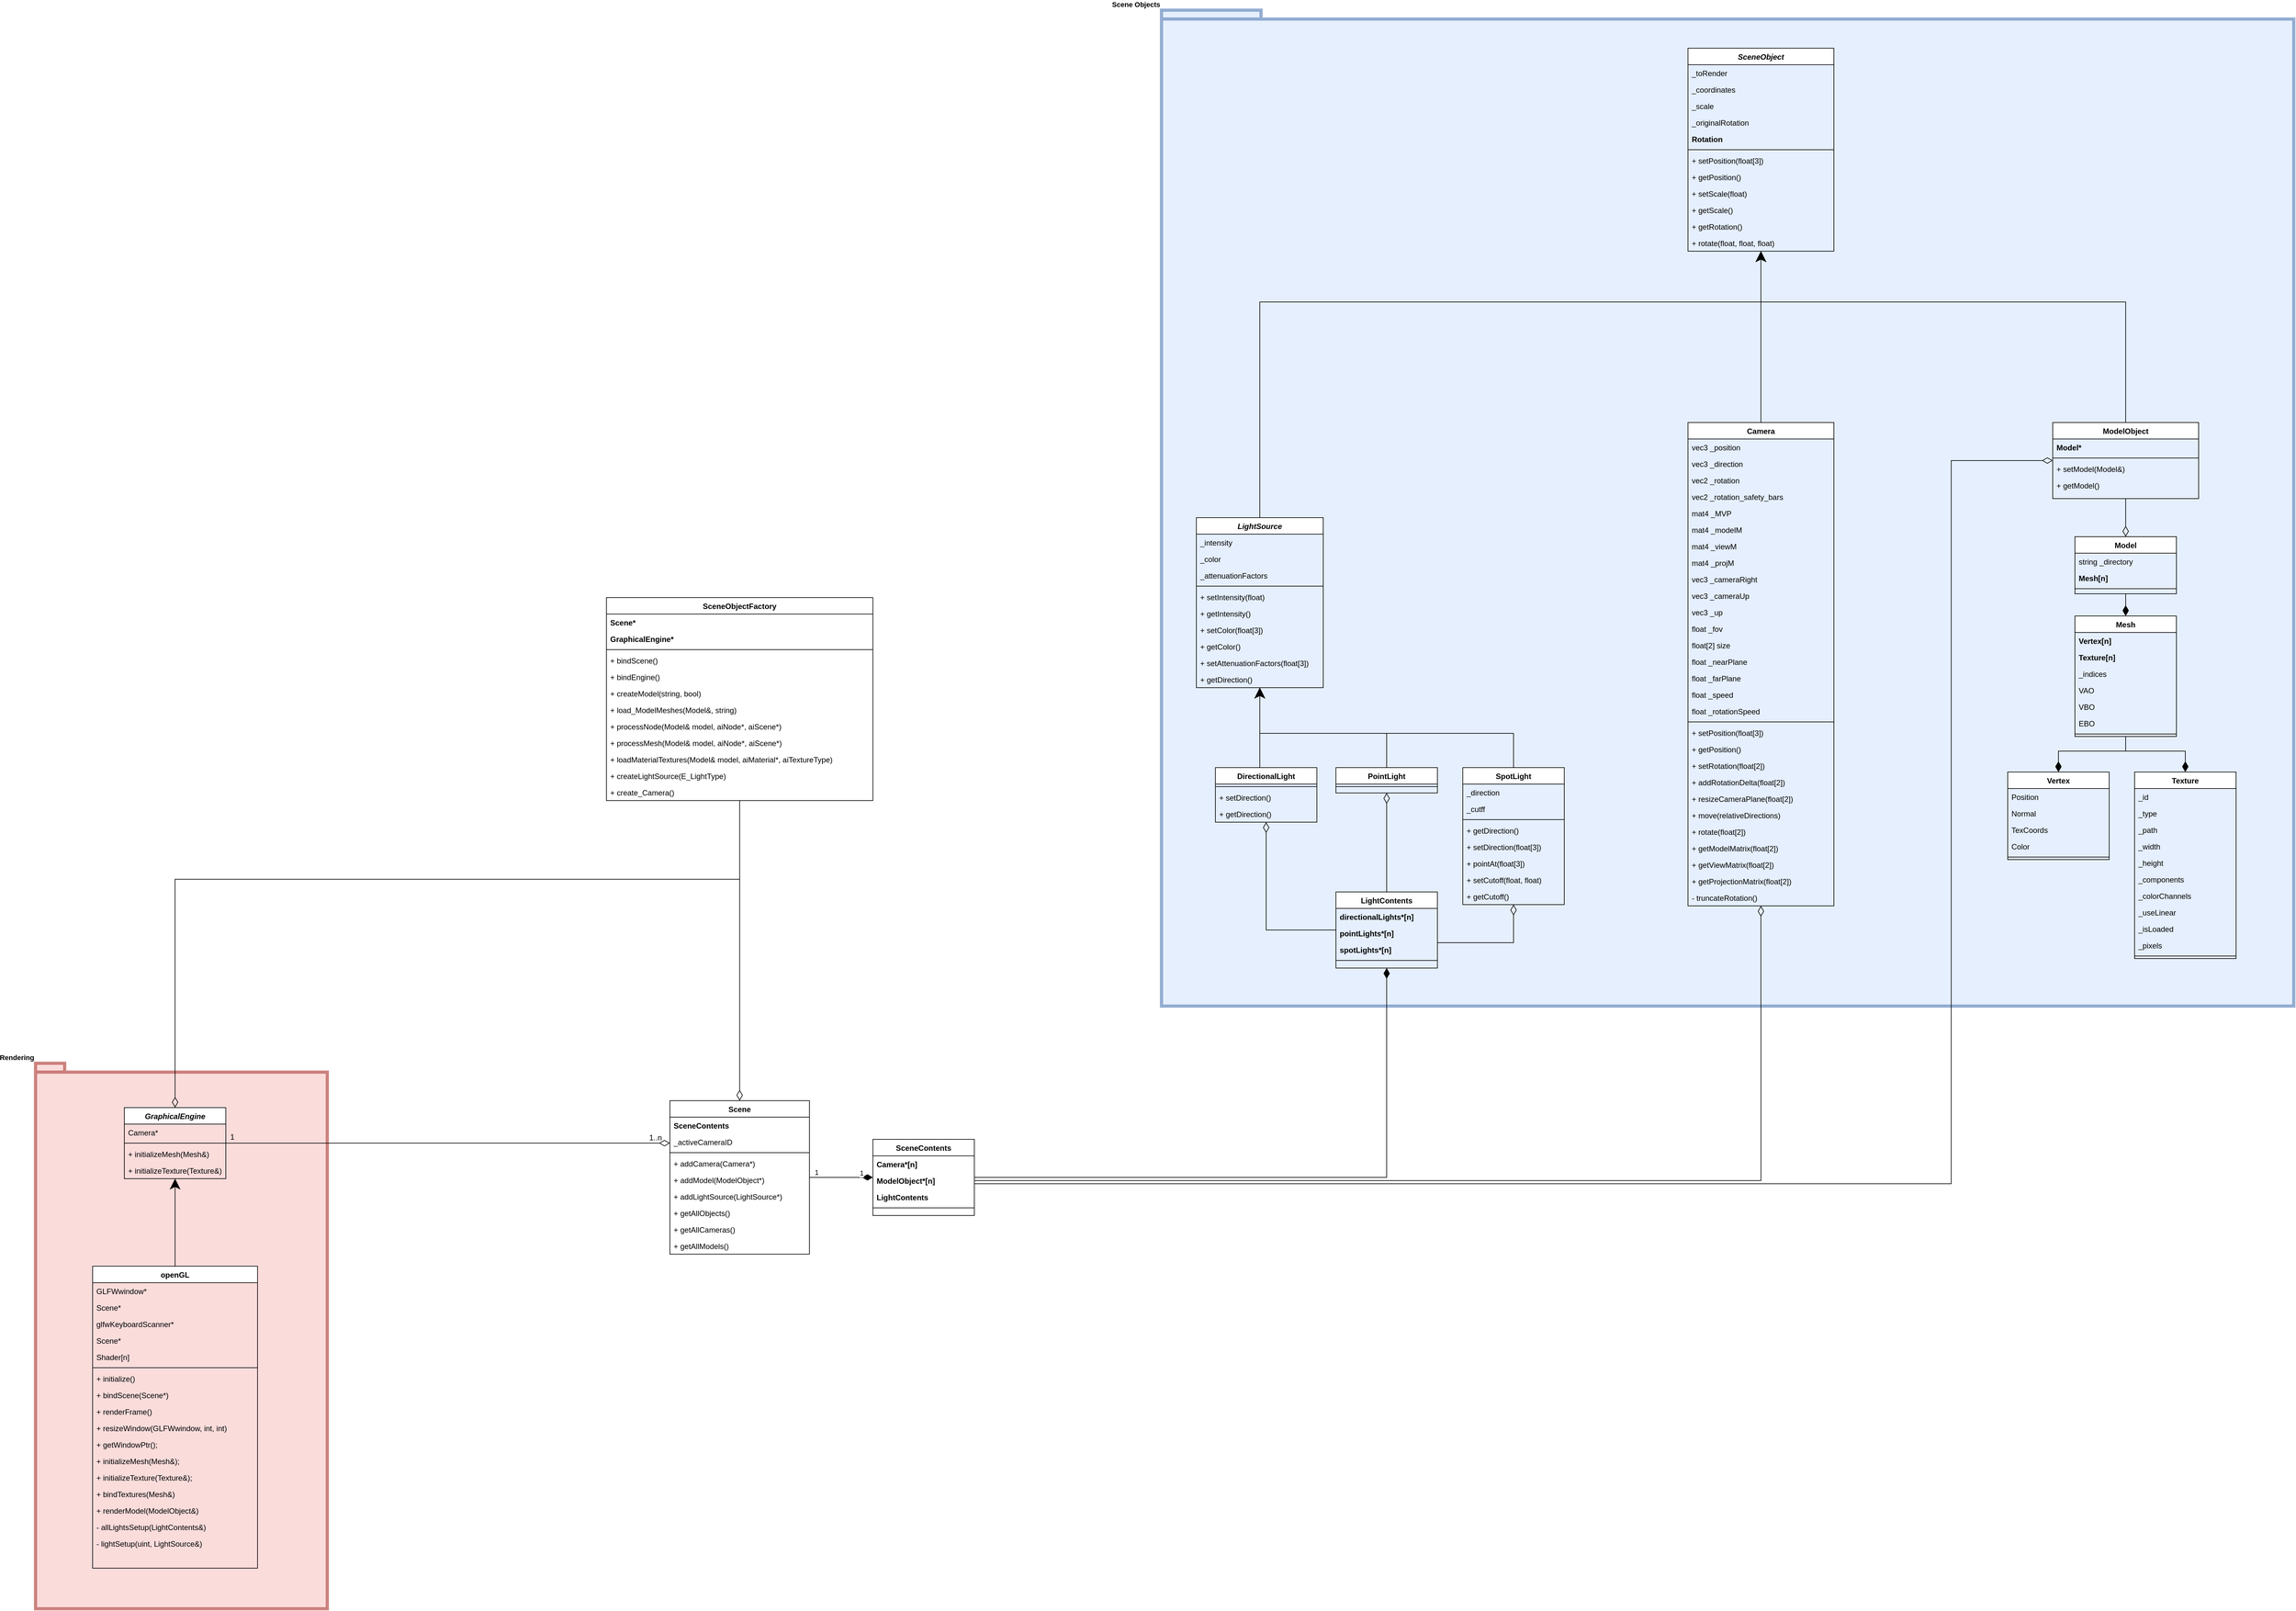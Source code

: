 <mxfile version="22.0.2" type="device">
  <diagram id="C5RBs43oDa-KdzZeNtuy" name="Page-1">
    <mxGraphModel dx="8434" dy="6278" grid="1" gridSize="10" guides="1" tooltips="1" connect="1" arrows="1" fold="1" page="1" pageScale="1" pageWidth="827" pageHeight="1169" math="0" shadow="0">
      <root>
        <mxCell id="WIyWlLk6GJQsqaUBKTNV-0" />
        <mxCell id="WIyWlLk6GJQsqaUBKTNV-1" parent="WIyWlLk6GJQsqaUBKTNV-0" />
        <mxCell id="PFfglG7HexDuoqXr4Led-196" value="Rendering&lt;br&gt;" style="shape=folder;fontStyle=1;spacingTop=10;tabWidth=40;tabHeight=14;tabPosition=left;html=1;whiteSpace=wrap;fontFamily=Helvetica;fontSize=11;fillColor=#f8cecc;strokeColor=#b85450;shadow=0;align=right;verticalAlign=bottom;labelPosition=left;verticalLabelPosition=top;opacity=70;strokeWidth=5;" parent="WIyWlLk6GJQsqaUBKTNV-1" vertex="1">
          <mxGeometry x="-1100" y="-10" width="460" height="860" as="geometry" />
        </mxCell>
        <mxCell id="PFfglG7HexDuoqXr4Led-193" value="Scene Objects" style="shape=folder;fontStyle=1;spacingTop=10;tabWidth=40;tabHeight=14;tabPosition=left;html=1;whiteSpace=wrap;fontFamily=Helvetica;fontSize=11;fillColor=#dae8fc;strokeColor=#6c8ebf;shadow=0;align=right;verticalAlign=bottom;labelPosition=left;verticalLabelPosition=top;opacity=70;strokeWidth=5;" parent="WIyWlLk6GJQsqaUBKTNV-1" vertex="1">
          <mxGeometry x="675" y="-1670" width="1785" height="1570" as="geometry" />
        </mxCell>
        <mxCell id="PFfglG7HexDuoqXr4Led-30" style="edgeStyle=orthogonalEdgeStyle;rounded=0;orthogonalLoop=1;jettySize=auto;html=1;endSize=14;" parent="WIyWlLk6GJQsqaUBKTNV-1" source="zkfFHV4jXpPFQw0GAbJ--0" target="PFfglG7HexDuoqXr4Led-9" edge="1">
          <mxGeometry relative="1" as="geometry" />
        </mxCell>
        <mxCell id="zkfFHV4jXpPFQw0GAbJ--0" value="openGL" style="swimlane;fontStyle=1;align=center;verticalAlign=top;childLayout=stackLayout;horizontal=1;startSize=26;horizontalStack=0;resizeParent=1;resizeLast=0;collapsible=1;marginBottom=0;rounded=0;shadow=0;strokeWidth=1;" parent="WIyWlLk6GJQsqaUBKTNV-1" vertex="1">
          <mxGeometry x="-1010" y="310" width="260" height="476" as="geometry">
            <mxRectangle x="230" y="140" width="160" height="26" as="alternateBounds" />
          </mxGeometry>
        </mxCell>
        <mxCell id="zkfFHV4jXpPFQw0GAbJ--1" value="GLFWwindow*" style="text;align=left;verticalAlign=top;spacingLeft=4;spacingRight=4;overflow=hidden;rotatable=0;points=[[0,0.5],[1,0.5]];portConstraint=eastwest;" parent="zkfFHV4jXpPFQw0GAbJ--0" vertex="1">
          <mxGeometry y="26" width="260" height="26" as="geometry" />
        </mxCell>
        <mxCell id="zkfFHV4jXpPFQw0GAbJ--2" value="Scene*" style="text;align=left;verticalAlign=top;spacingLeft=4;spacingRight=4;overflow=hidden;rotatable=0;points=[[0,0.5],[1,0.5]];portConstraint=eastwest;rounded=0;shadow=0;html=0;" parent="zkfFHV4jXpPFQw0GAbJ--0" vertex="1">
          <mxGeometry y="52" width="260" height="26" as="geometry" />
        </mxCell>
        <mxCell id="zkfFHV4jXpPFQw0GAbJ--3" value="glfwKeyboardScanner*" style="text;align=left;verticalAlign=top;spacingLeft=4;spacingRight=4;overflow=hidden;rotatable=0;points=[[0,0.5],[1,0.5]];portConstraint=eastwest;rounded=0;shadow=0;html=0;" parent="zkfFHV4jXpPFQw0GAbJ--0" vertex="1">
          <mxGeometry y="78" width="260" height="26" as="geometry" />
        </mxCell>
        <mxCell id="1HVeWem_oFS8Aq8RtrJO-0" value="Scene*" style="text;align=left;verticalAlign=top;spacingLeft=4;spacingRight=4;overflow=hidden;rotatable=0;points=[[0,0.5],[1,0.5]];portConstraint=eastwest;rounded=0;shadow=0;html=0;" parent="zkfFHV4jXpPFQw0GAbJ--0" vertex="1">
          <mxGeometry y="104" width="260" height="26" as="geometry" />
        </mxCell>
        <mxCell id="1HVeWem_oFS8Aq8RtrJO-7" value="Shader[n]" style="text;strokeColor=none;fillColor=none;align=left;verticalAlign=top;spacingLeft=4;spacingRight=4;overflow=hidden;rotatable=0;points=[[0,0.5],[1,0.5]];portConstraint=eastwest;whiteSpace=wrap;html=1;" parent="zkfFHV4jXpPFQw0GAbJ--0" vertex="1">
          <mxGeometry y="130" width="260" height="26" as="geometry" />
        </mxCell>
        <mxCell id="zkfFHV4jXpPFQw0GAbJ--4" value="" style="line;html=1;strokeWidth=1;align=left;verticalAlign=middle;spacingTop=-1;spacingLeft=3;spacingRight=3;rotatable=0;labelPosition=right;points=[];portConstraint=eastwest;" parent="zkfFHV4jXpPFQw0GAbJ--0" vertex="1">
          <mxGeometry y="156" width="260" height="8" as="geometry" />
        </mxCell>
        <mxCell id="1HVeWem_oFS8Aq8RtrJO-8" value="+ initialize()" style="text;strokeColor=none;fillColor=none;align=left;verticalAlign=top;spacingLeft=4;spacingRight=4;overflow=hidden;rotatable=0;points=[[0,0.5],[1,0.5]];portConstraint=eastwest;whiteSpace=wrap;html=1;" parent="zkfFHV4jXpPFQw0GAbJ--0" vertex="1">
          <mxGeometry y="164" width="260" height="26" as="geometry" />
        </mxCell>
        <mxCell id="1HVeWem_oFS8Aq8RtrJO-9" value="+ bindScene(Scene*)" style="text;strokeColor=none;fillColor=none;align=left;verticalAlign=top;spacingLeft=4;spacingRight=4;overflow=hidden;rotatable=0;points=[[0,0.5],[1,0.5]];portConstraint=eastwest;whiteSpace=wrap;html=1;" parent="zkfFHV4jXpPFQw0GAbJ--0" vertex="1">
          <mxGeometry y="190" width="260" height="26" as="geometry" />
        </mxCell>
        <mxCell id="1HVeWem_oFS8Aq8RtrJO-11" value="+ renderFrame()" style="text;strokeColor=none;fillColor=none;align=left;verticalAlign=top;spacingLeft=4;spacingRight=4;overflow=hidden;rotatable=0;points=[[0,0.5],[1,0.5]];portConstraint=eastwest;whiteSpace=wrap;html=1;" parent="zkfFHV4jXpPFQw0GAbJ--0" vertex="1">
          <mxGeometry y="216" width="260" height="26" as="geometry" />
        </mxCell>
        <mxCell id="1HVeWem_oFS8Aq8RtrJO-12" value="+ resizeWindow(GLFWwindow, int, int)" style="text;strokeColor=none;fillColor=none;align=left;verticalAlign=top;spacingLeft=4;spacingRight=4;overflow=hidden;rotatable=0;points=[[0,0.5],[1,0.5]];portConstraint=eastwest;whiteSpace=wrap;html=1;" parent="zkfFHV4jXpPFQw0GAbJ--0" vertex="1">
          <mxGeometry y="242" width="260" height="26" as="geometry" />
        </mxCell>
        <mxCell id="1HVeWem_oFS8Aq8RtrJO-10" value="+ getWindowPtr();" style="text;strokeColor=none;fillColor=none;align=left;verticalAlign=top;spacingLeft=4;spacingRight=4;overflow=hidden;rotatable=0;points=[[0,0.5],[1,0.5]];portConstraint=eastwest;whiteSpace=wrap;html=1;" parent="zkfFHV4jXpPFQw0GAbJ--0" vertex="1">
          <mxGeometry y="268" width="260" height="26" as="geometry" />
        </mxCell>
        <mxCell id="1HVeWem_oFS8Aq8RtrJO-13" value="+ initializeMesh(Mesh&amp;amp;);" style="text;strokeColor=none;fillColor=none;align=left;verticalAlign=top;spacingLeft=4;spacingRight=4;overflow=hidden;rotatable=0;points=[[0,0.5],[1,0.5]];portConstraint=eastwest;whiteSpace=wrap;html=1;" parent="zkfFHV4jXpPFQw0GAbJ--0" vertex="1">
          <mxGeometry y="294" width="260" height="26" as="geometry" />
        </mxCell>
        <mxCell id="1HVeWem_oFS8Aq8RtrJO-14" value="+ initializeTexture(Texture&amp;amp;);" style="text;strokeColor=none;fillColor=none;align=left;verticalAlign=top;spacingLeft=4;spacingRight=4;overflow=hidden;rotatable=0;points=[[0,0.5],[1,0.5]];portConstraint=eastwest;whiteSpace=wrap;html=1;" parent="zkfFHV4jXpPFQw0GAbJ--0" vertex="1">
          <mxGeometry y="320" width="260" height="26" as="geometry" />
        </mxCell>
        <mxCell id="1HVeWem_oFS8Aq8RtrJO-15" value="+ bindTextures(Mesh&amp;amp;)" style="text;strokeColor=none;fillColor=none;align=left;verticalAlign=top;spacingLeft=4;spacingRight=4;overflow=hidden;rotatable=0;points=[[0,0.5],[1,0.5]];portConstraint=eastwest;whiteSpace=wrap;html=1;" parent="zkfFHV4jXpPFQw0GAbJ--0" vertex="1">
          <mxGeometry y="346" width="260" height="26" as="geometry" />
        </mxCell>
        <mxCell id="1HVeWem_oFS8Aq8RtrJO-16" value="+ renderModel(ModelObject&amp;amp;)" style="text;strokeColor=none;fillColor=none;align=left;verticalAlign=top;spacingLeft=4;spacingRight=4;overflow=hidden;rotatable=0;points=[[0,0.5],[1,0.5]];portConstraint=eastwest;whiteSpace=wrap;html=1;" parent="zkfFHV4jXpPFQw0GAbJ--0" vertex="1">
          <mxGeometry y="372" width="260" height="26" as="geometry" />
        </mxCell>
        <mxCell id="1HVeWem_oFS8Aq8RtrJO-17" value="- allLightsSetup(LightContents&amp;amp;)" style="text;strokeColor=none;fillColor=none;align=left;verticalAlign=top;spacingLeft=4;spacingRight=4;overflow=hidden;rotatable=0;points=[[0,0.5],[1,0.5]];portConstraint=eastwest;whiteSpace=wrap;html=1;" parent="zkfFHV4jXpPFQw0GAbJ--0" vertex="1">
          <mxGeometry y="398" width="260" height="26" as="geometry" />
        </mxCell>
        <mxCell id="1HVeWem_oFS8Aq8RtrJO-18" value="- lightSetup(uint, LightSource&amp;amp;)" style="text;strokeColor=none;fillColor=none;align=left;verticalAlign=top;spacingLeft=4;spacingRight=4;overflow=hidden;rotatable=0;points=[[0,0.5],[1,0.5]];portConstraint=eastwest;whiteSpace=wrap;html=1;" parent="zkfFHV4jXpPFQw0GAbJ--0" vertex="1">
          <mxGeometry y="424" width="260" height="26" as="geometry" />
        </mxCell>
        <mxCell id="PFfglG7HexDuoqXr4Led-32" style="edgeStyle=orthogonalEdgeStyle;rounded=0;orthogonalLoop=1;jettySize=auto;html=1;endArrow=diamondThin;endFill=1;endSize=14;" parent="WIyWlLk6GJQsqaUBKTNV-1" source="zkfFHV4jXpPFQw0GAbJ--17" target="PFfglG7HexDuoqXr4Led-0" edge="1">
          <mxGeometry relative="1" as="geometry" />
        </mxCell>
        <mxCell id="PFfglG7HexDuoqXr4Led-213" value="1" style="edgeLabel;html=1;align=center;verticalAlign=middle;resizable=0;points=[];fontSize=11;fontFamily=Helvetica;fontColor=default;" parent="PFfglG7HexDuoqXr4Led-32" vertex="1" connectable="0">
          <mxGeometry x="-0.19" y="2" relative="1" as="geometry">
            <mxPoint x="-30" y="-6" as="offset" />
          </mxGeometry>
        </mxCell>
        <mxCell id="PFfglG7HexDuoqXr4Led-214" value="1" style="edgeLabel;html=1;align=center;verticalAlign=middle;resizable=0;points=[];fontSize=11;fontFamily=Helvetica;fontColor=default;" parent="PFfglG7HexDuoqXr4Led-32" vertex="1" connectable="0">
          <mxGeometry x="0.026" relative="1" as="geometry">
            <mxPoint x="30" y="-7" as="offset" />
          </mxGeometry>
        </mxCell>
        <mxCell id="zkfFHV4jXpPFQw0GAbJ--17" value="Scene" style="swimlane;fontStyle=1;align=center;verticalAlign=top;childLayout=stackLayout;horizontal=1;startSize=26;horizontalStack=0;resizeParent=1;resizeLast=0;collapsible=1;marginBottom=0;rounded=0;shadow=0;strokeWidth=1;" parent="WIyWlLk6GJQsqaUBKTNV-1" vertex="1">
          <mxGeometry x="-100" y="49" width="220" height="242" as="geometry">
            <mxRectangle x="550" y="140" width="160" height="26" as="alternateBounds" />
          </mxGeometry>
        </mxCell>
        <mxCell id="zkfFHV4jXpPFQw0GAbJ--18" value="SceneContents" style="text;align=left;verticalAlign=top;spacingLeft=4;spacingRight=4;overflow=hidden;rotatable=0;points=[[0,0.5],[1,0.5]];portConstraint=eastwest;fontStyle=1" parent="zkfFHV4jXpPFQw0GAbJ--17" vertex="1">
          <mxGeometry y="26" width="220" height="26" as="geometry" />
        </mxCell>
        <mxCell id="zkfFHV4jXpPFQw0GAbJ--19" value="_activeCameraID" style="text;align=left;verticalAlign=top;spacingLeft=4;spacingRight=4;overflow=hidden;rotatable=0;points=[[0,0.5],[1,0.5]];portConstraint=eastwest;rounded=0;shadow=0;html=0;" parent="zkfFHV4jXpPFQw0GAbJ--17" vertex="1">
          <mxGeometry y="52" width="220" height="26" as="geometry" />
        </mxCell>
        <mxCell id="zkfFHV4jXpPFQw0GAbJ--23" value="" style="line;html=1;strokeWidth=1;align=left;verticalAlign=middle;spacingTop=-1;spacingLeft=3;spacingRight=3;rotatable=0;labelPosition=right;points=[];portConstraint=eastwest;" parent="zkfFHV4jXpPFQw0GAbJ--17" vertex="1">
          <mxGeometry y="78" width="220" height="8" as="geometry" />
        </mxCell>
        <mxCell id="PFfglG7HexDuoqXr4Led-13" value="+ addCamera(Camera*)" style="text;strokeColor=none;fillColor=none;align=left;verticalAlign=top;spacingLeft=4;spacingRight=4;overflow=hidden;rotatable=0;points=[[0,0.5],[1,0.5]];portConstraint=eastwest;whiteSpace=wrap;html=1;" parent="zkfFHV4jXpPFQw0GAbJ--17" vertex="1">
          <mxGeometry y="86" width="220" height="26" as="geometry" />
        </mxCell>
        <mxCell id="PFfglG7HexDuoqXr4Led-14" value="+ addModel(ModelObject*)" style="text;strokeColor=none;fillColor=none;align=left;verticalAlign=top;spacingLeft=4;spacingRight=4;overflow=hidden;rotatable=0;points=[[0,0.5],[1,0.5]];portConstraint=eastwest;whiteSpace=wrap;html=1;" parent="zkfFHV4jXpPFQw0GAbJ--17" vertex="1">
          <mxGeometry y="112" width="220" height="26" as="geometry" />
        </mxCell>
        <mxCell id="PFfglG7HexDuoqXr4Led-15" value="+ addLightSource(LightSource*)" style="text;strokeColor=none;fillColor=none;align=left;verticalAlign=top;spacingLeft=4;spacingRight=4;overflow=hidden;rotatable=0;points=[[0,0.5],[1,0.5]];portConstraint=eastwest;whiteSpace=wrap;html=1;" parent="zkfFHV4jXpPFQw0GAbJ--17" vertex="1">
          <mxGeometry y="138" width="220" height="26" as="geometry" />
        </mxCell>
        <mxCell id="PFfglG7HexDuoqXr4Led-16" value="+ getAllObjects()" style="text;strokeColor=none;fillColor=none;align=left;verticalAlign=top;spacingLeft=4;spacingRight=4;overflow=hidden;rotatable=0;points=[[0,0.5],[1,0.5]];portConstraint=eastwest;whiteSpace=wrap;html=1;" parent="zkfFHV4jXpPFQw0GAbJ--17" vertex="1">
          <mxGeometry y="164" width="220" height="26" as="geometry" />
        </mxCell>
        <mxCell id="PFfglG7HexDuoqXr4Led-17" value="+ getAllCameras()" style="text;strokeColor=none;fillColor=none;align=left;verticalAlign=top;spacingLeft=4;spacingRight=4;overflow=hidden;rotatable=0;points=[[0,0.5],[1,0.5]];portConstraint=eastwest;whiteSpace=wrap;html=1;" parent="zkfFHV4jXpPFQw0GAbJ--17" vertex="1">
          <mxGeometry y="190" width="220" height="26" as="geometry" />
        </mxCell>
        <mxCell id="PFfglG7HexDuoqXr4Led-18" value="+ getAllModels()" style="text;strokeColor=none;fillColor=none;align=left;verticalAlign=top;spacingLeft=4;spacingRight=4;overflow=hidden;rotatable=0;points=[[0,0.5],[1,0.5]];portConstraint=eastwest;whiteSpace=wrap;html=1;" parent="zkfFHV4jXpPFQw0GAbJ--17" vertex="1">
          <mxGeometry y="216" width="220" height="26" as="geometry" />
        </mxCell>
        <mxCell id="zkfFHV4jXpPFQw0GAbJ--26" value="" style="endArrow=diamondThin;shadow=0;strokeWidth=1;rounded=0;endFill=0;edgeStyle=elbowEdgeStyle;elbow=vertical;endSize=14;" parent="WIyWlLk6GJQsqaUBKTNV-1" source="PFfglG7HexDuoqXr4Led-9" target="zkfFHV4jXpPFQw0GAbJ--17" edge="1">
          <mxGeometry x="0.5" y="41" relative="1" as="geometry">
            <mxPoint x="-170" y="70" as="sourcePoint" />
            <mxPoint x="490" y="422" as="targetPoint" />
            <mxPoint x="-40" y="32" as="offset" />
          </mxGeometry>
        </mxCell>
        <mxCell id="zkfFHV4jXpPFQw0GAbJ--27" value="1" style="resizable=0;align=left;verticalAlign=bottom;labelBackgroundColor=none;fontSize=12;" parent="zkfFHV4jXpPFQw0GAbJ--26" connectable="0" vertex="1">
          <mxGeometry x="-1" relative="1" as="geometry">
            <mxPoint x="5" y="-1" as="offset" />
          </mxGeometry>
        </mxCell>
        <mxCell id="zkfFHV4jXpPFQw0GAbJ--28" value="1..n" style="resizable=0;align=right;verticalAlign=bottom;labelBackgroundColor=none;fontSize=12;" parent="zkfFHV4jXpPFQw0GAbJ--26" connectable="0" vertex="1">
          <mxGeometry x="1" relative="1" as="geometry">
            <mxPoint x="-11" as="offset" />
          </mxGeometry>
        </mxCell>
        <mxCell id="PFfglG7HexDuoqXr4Led-31" style="edgeStyle=orthogonalEdgeStyle;rounded=0;orthogonalLoop=1;jettySize=auto;html=1;endArrow=diamondThin;endFill=1;endSize=14;" parent="WIyWlLk6GJQsqaUBKTNV-1" source="PFfglG7HexDuoqXr4Led-0" target="PFfglG7HexDuoqXr4Led-20" edge="1">
          <mxGeometry relative="1" as="geometry" />
        </mxCell>
        <mxCell id="PFfglG7HexDuoqXr4Led-153" style="edgeStyle=orthogonalEdgeStyle;shape=connector;rounded=0;orthogonalLoop=1;jettySize=auto;html=1;labelBackgroundColor=default;strokeColor=default;align=center;verticalAlign=middle;fontFamily=Helvetica;fontSize=11;fontColor=default;endArrow=diamondThin;endFill=0;endSize=14;" parent="WIyWlLk6GJQsqaUBKTNV-1" source="PFfglG7HexDuoqXr4Led-0" target="PFfglG7HexDuoqXr4Led-39" edge="1">
          <mxGeometry relative="1" as="geometry">
            <Array as="points">
              <mxPoint x="1920" y="180" />
              <mxPoint x="1920" y="-960" />
            </Array>
          </mxGeometry>
        </mxCell>
        <mxCell id="PFfglG7HexDuoqXr4Led-0" value="SceneContents" style="swimlane;fontStyle=1;align=center;verticalAlign=top;childLayout=stackLayout;horizontal=1;startSize=26;horizontalStack=0;resizeParent=1;resizeLast=0;collapsible=1;marginBottom=0;rounded=0;shadow=0;strokeWidth=1;" parent="WIyWlLk6GJQsqaUBKTNV-1" vertex="1">
          <mxGeometry x="220" y="110" width="160" height="120" as="geometry">
            <mxRectangle x="550" y="140" width="160" height="26" as="alternateBounds" />
          </mxGeometry>
        </mxCell>
        <mxCell id="PFfglG7HexDuoqXr4Led-1" value="Camera*[n]" style="text;align=left;verticalAlign=top;spacingLeft=4;spacingRight=4;overflow=hidden;rotatable=0;points=[[0,0.5],[1,0.5]];portConstraint=eastwest;fontStyle=1" parent="PFfglG7HexDuoqXr4Led-0" vertex="1">
          <mxGeometry y="26" width="160" height="26" as="geometry" />
        </mxCell>
        <mxCell id="PFfglG7HexDuoqXr4Led-2" value="ModelObject*[n]" style="text;align=left;verticalAlign=top;spacingLeft=4;spacingRight=4;overflow=hidden;rotatable=0;points=[[0,0.5],[1,0.5]];portConstraint=eastwest;rounded=0;shadow=0;html=0;fontStyle=1" parent="PFfglG7HexDuoqXr4Led-0" vertex="1">
          <mxGeometry y="52" width="160" height="26" as="geometry" />
        </mxCell>
        <mxCell id="PFfglG7HexDuoqXr4Led-19" value="LightContents" style="text;strokeColor=none;fillColor=none;align=left;verticalAlign=top;spacingLeft=4;spacingRight=4;overflow=hidden;rotatable=0;points=[[0,0.5],[1,0.5]];portConstraint=eastwest;whiteSpace=wrap;html=1;fontStyle=1" parent="PFfglG7HexDuoqXr4Led-0" vertex="1">
          <mxGeometry y="78" width="160" height="26" as="geometry" />
        </mxCell>
        <mxCell id="PFfglG7HexDuoqXr4Led-3" value="" style="line;html=1;strokeWidth=1;align=left;verticalAlign=middle;spacingTop=-1;spacingLeft=3;spacingRight=3;rotatable=0;labelPosition=right;points=[];portConstraint=eastwest;" parent="PFfglG7HexDuoqXr4Led-0" vertex="1">
          <mxGeometry y="104" width="160" height="8" as="geometry" />
        </mxCell>
        <mxCell id="PFfglG7HexDuoqXr4Led-9" value="GraphicalEngine" style="swimlane;fontStyle=3;align=center;verticalAlign=top;childLayout=stackLayout;horizontal=1;startSize=26;horizontalStack=0;resizeParent=1;resizeLast=0;collapsible=1;marginBottom=0;rounded=0;shadow=0;strokeWidth=1;" parent="WIyWlLk6GJQsqaUBKTNV-1" vertex="1">
          <mxGeometry x="-960" y="60" width="160" height="112" as="geometry">
            <mxRectangle x="550" y="140" width="160" height="26" as="alternateBounds" />
          </mxGeometry>
        </mxCell>
        <mxCell id="1HVeWem_oFS8Aq8RtrJO-6" value="Camera*" style="text;strokeColor=none;fillColor=none;align=left;verticalAlign=top;spacingLeft=4;spacingRight=4;overflow=hidden;rotatable=0;points=[[0,0.5],[1,0.5]];portConstraint=eastwest;whiteSpace=wrap;html=1;" parent="PFfglG7HexDuoqXr4Led-9" vertex="1">
          <mxGeometry y="26" width="160" height="26" as="geometry" />
        </mxCell>
        <mxCell id="PFfglG7HexDuoqXr4Led-12" value="" style="line;html=1;strokeWidth=1;align=left;verticalAlign=middle;spacingTop=-1;spacingLeft=3;spacingRight=3;rotatable=0;labelPosition=right;points=[];portConstraint=eastwest;" parent="PFfglG7HexDuoqXr4Led-9" vertex="1">
          <mxGeometry y="52" width="160" height="8" as="geometry" />
        </mxCell>
        <mxCell id="PFfglG7HexDuoqXr4Led-11" value="+ initializeMesh(Mesh&amp;)" style="text;align=left;verticalAlign=top;spacingLeft=4;spacingRight=4;overflow=hidden;rotatable=0;points=[[0,0.5],[1,0.5]];portConstraint=eastwest;rounded=0;shadow=0;html=0;" parent="PFfglG7HexDuoqXr4Led-9" vertex="1">
          <mxGeometry y="60" width="160" height="26" as="geometry" />
        </mxCell>
        <mxCell id="PFfglG7HexDuoqXr4Led-10" value="+ initializeTexture(Texture&amp;)" style="text;align=left;verticalAlign=top;spacingLeft=4;spacingRight=4;overflow=hidden;rotatable=0;points=[[0,0.5],[1,0.5]];portConstraint=eastwest;fontStyle=0" parent="PFfglG7HexDuoqXr4Led-9" vertex="1">
          <mxGeometry y="86" width="160" height="26" as="geometry" />
        </mxCell>
        <mxCell id="PFfglG7HexDuoqXr4Led-63" style="edgeStyle=orthogonalEdgeStyle;shape=connector;rounded=0;orthogonalLoop=1;jettySize=auto;html=1;labelBackgroundColor=default;strokeColor=default;align=center;verticalAlign=middle;fontFamily=Helvetica;fontSize=11;fontColor=default;endArrow=diamondThin;endFill=0;endSize=14;" parent="WIyWlLk6GJQsqaUBKTNV-1" source="PFfglG7HexDuoqXr4Led-20" target="PFfglG7HexDuoqXr4Led-49" edge="1">
          <mxGeometry relative="1" as="geometry" />
        </mxCell>
        <mxCell id="PFfglG7HexDuoqXr4Led-64" style="edgeStyle=orthogonalEdgeStyle;shape=connector;rounded=0;orthogonalLoop=1;jettySize=auto;html=1;labelBackgroundColor=default;strokeColor=default;align=center;verticalAlign=middle;fontFamily=Helvetica;fontSize=11;fontColor=default;endArrow=diamondThin;endFill=0;endSize=14;" parent="WIyWlLk6GJQsqaUBKTNV-1" source="PFfglG7HexDuoqXr4Led-20" target="PFfglG7HexDuoqXr4Led-44" edge="1">
          <mxGeometry relative="1" as="geometry">
            <Array as="points">
              <mxPoint x="1230" y="-200" />
            </Array>
          </mxGeometry>
        </mxCell>
        <mxCell id="PFfglG7HexDuoqXr4Led-20" value="LightContents" style="swimlane;fontStyle=1;align=center;verticalAlign=top;childLayout=stackLayout;horizontal=1;startSize=26;horizontalStack=0;resizeParent=1;resizeLast=0;collapsible=1;marginBottom=0;rounded=0;shadow=0;strokeWidth=1;" parent="WIyWlLk6GJQsqaUBKTNV-1" vertex="1">
          <mxGeometry x="950" y="-280" width="160" height="120" as="geometry">
            <mxRectangle x="550" y="140" width="160" height="26" as="alternateBounds" />
          </mxGeometry>
        </mxCell>
        <mxCell id="PFfglG7HexDuoqXr4Led-21" value="directionalLights*[n]" style="text;align=left;verticalAlign=top;spacingLeft=4;spacingRight=4;overflow=hidden;rotatable=0;points=[[0,0.5],[1,0.5]];portConstraint=eastwest;fontStyle=1" parent="PFfglG7HexDuoqXr4Led-20" vertex="1">
          <mxGeometry y="26" width="160" height="26" as="geometry" />
        </mxCell>
        <mxCell id="PFfglG7HexDuoqXr4Led-25" value="pointLights*[n]" style="text;align=left;verticalAlign=top;spacingLeft=4;spacingRight=4;overflow=hidden;rotatable=0;points=[[0,0.5],[1,0.5]];portConstraint=eastwest;fontStyle=1" parent="PFfglG7HexDuoqXr4Led-20" vertex="1">
          <mxGeometry y="52" width="160" height="26" as="geometry" />
        </mxCell>
        <mxCell id="PFfglG7HexDuoqXr4Led-26" value="spotLights*[n]" style="text;align=left;verticalAlign=top;spacingLeft=4;spacingRight=4;overflow=hidden;rotatable=0;points=[[0,0.5],[1,0.5]];portConstraint=eastwest;fontStyle=1" parent="PFfglG7HexDuoqXr4Led-20" vertex="1">
          <mxGeometry y="78" width="160" height="26" as="geometry" />
        </mxCell>
        <mxCell id="PFfglG7HexDuoqXr4Led-24" value="" style="line;html=1;strokeWidth=1;align=left;verticalAlign=middle;spacingTop=-1;spacingLeft=3;spacingRight=3;rotatable=0;labelPosition=right;points=[];portConstraint=eastwest;" parent="PFfglG7HexDuoqXr4Led-20" vertex="1">
          <mxGeometry y="104" width="160" height="8" as="geometry" />
        </mxCell>
        <mxCell id="PFfglG7HexDuoqXr4Led-191" style="edgeStyle=orthogonalEdgeStyle;shape=connector;rounded=0;orthogonalLoop=1;jettySize=auto;html=1;labelBackgroundColor=default;strokeColor=default;align=center;verticalAlign=middle;fontFamily=Helvetica;fontSize=11;fontColor=default;endArrow=classic;endFill=1;endSize=14;" parent="WIyWlLk6GJQsqaUBKTNV-1" source="PFfglG7HexDuoqXr4Led-34" target="PFfglG7HexDuoqXr4Led-175" edge="1">
          <mxGeometry relative="1" as="geometry" />
        </mxCell>
        <mxCell id="PFfglG7HexDuoqXr4Led-34" value="Camera" style="swimlane;fontStyle=1;align=center;verticalAlign=top;childLayout=stackLayout;horizontal=1;startSize=26;horizontalStack=0;resizeParent=1;resizeLast=0;collapsible=1;marginBottom=0;rounded=0;shadow=0;strokeWidth=1;" parent="WIyWlLk6GJQsqaUBKTNV-1" vertex="1">
          <mxGeometry x="1505" y="-1020" width="230" height="762" as="geometry">
            <mxRectangle x="980" y="-40" width="160" height="26" as="alternateBounds" />
          </mxGeometry>
        </mxCell>
        <mxCell id="PFfglG7HexDuoqXr4Led-35" value="vec3 _position" style="text;align=left;verticalAlign=top;spacingLeft=4;spacingRight=4;overflow=hidden;rotatable=0;points=[[0,0.5],[1,0.5]];portConstraint=eastwest;" parent="PFfglG7HexDuoqXr4Led-34" vertex="1">
          <mxGeometry y="26" width="230" height="26" as="geometry" />
        </mxCell>
        <mxCell id="PFfglG7HexDuoqXr4Led-93" value="vec3 _direction" style="text;align=left;verticalAlign=top;spacingLeft=4;spacingRight=4;overflow=hidden;rotatable=0;points=[[0,0.5],[1,0.5]];portConstraint=eastwest;" parent="PFfglG7HexDuoqXr4Led-34" vertex="1">
          <mxGeometry y="52" width="230" height="26" as="geometry" />
        </mxCell>
        <mxCell id="PFfglG7HexDuoqXr4Led-94" value="vec2 _rotation " style="text;align=left;verticalAlign=top;spacingLeft=4;spacingRight=4;overflow=hidden;rotatable=0;points=[[0,0.5],[1,0.5]];portConstraint=eastwest;" parent="PFfglG7HexDuoqXr4Led-34" vertex="1">
          <mxGeometry y="78" width="230" height="26" as="geometry" />
        </mxCell>
        <mxCell id="PFfglG7HexDuoqXr4Led-95" value="vec2 _rotation_safety_bars&#xa;" style="text;align=left;verticalAlign=top;spacingLeft=4;spacingRight=4;overflow=hidden;rotatable=0;points=[[0,0.5],[1,0.5]];portConstraint=eastwest;" parent="PFfglG7HexDuoqXr4Led-34" vertex="1">
          <mxGeometry y="104" width="230" height="26" as="geometry" />
        </mxCell>
        <mxCell id="PFfglG7HexDuoqXr4Led-96" value="mat4 _MVP" style="text;align=left;verticalAlign=top;spacingLeft=4;spacingRight=4;overflow=hidden;rotatable=0;points=[[0,0.5],[1,0.5]];portConstraint=eastwest;" parent="PFfglG7HexDuoqXr4Led-34" vertex="1">
          <mxGeometry y="130" width="230" height="26" as="geometry" />
        </mxCell>
        <mxCell id="PFfglG7HexDuoqXr4Led-97" value="mat4 _modelM" style="text;align=left;verticalAlign=top;spacingLeft=4;spacingRight=4;overflow=hidden;rotatable=0;points=[[0,0.5],[1,0.5]];portConstraint=eastwest;" parent="PFfglG7HexDuoqXr4Led-34" vertex="1">
          <mxGeometry y="156" width="230" height="26" as="geometry" />
        </mxCell>
        <mxCell id="PFfglG7HexDuoqXr4Led-98" value="mat4 _viewM" style="text;align=left;verticalAlign=top;spacingLeft=4;spacingRight=4;overflow=hidden;rotatable=0;points=[[0,0.5],[1,0.5]];portConstraint=eastwest;" parent="PFfglG7HexDuoqXr4Led-34" vertex="1">
          <mxGeometry y="182" width="230" height="26" as="geometry" />
        </mxCell>
        <mxCell id="PFfglG7HexDuoqXr4Led-37" value="mat4 _projM" style="text;strokeColor=none;fillColor=none;align=left;verticalAlign=top;spacingLeft=4;spacingRight=4;overflow=hidden;rotatable=0;points=[[0,0.5],[1,0.5]];portConstraint=eastwest;whiteSpace=wrap;html=1;" parent="PFfglG7HexDuoqXr4Led-34" vertex="1">
          <mxGeometry y="208" width="230" height="26" as="geometry" />
        </mxCell>
        <mxCell id="PFfglG7HexDuoqXr4Led-108" value="vec3 _cameraRight" style="text;strokeColor=none;fillColor=none;align=left;verticalAlign=top;spacingLeft=4;spacingRight=4;overflow=hidden;rotatable=0;points=[[0,0.5],[1,0.5]];portConstraint=eastwest;whiteSpace=wrap;html=1;" parent="PFfglG7HexDuoqXr4Led-34" vertex="1">
          <mxGeometry y="234" width="230" height="26" as="geometry" />
        </mxCell>
        <mxCell id="PFfglG7HexDuoqXr4Led-109" value="vec3 _cameraUp" style="text;strokeColor=none;fillColor=none;align=left;verticalAlign=top;spacingLeft=4;spacingRight=4;overflow=hidden;rotatable=0;points=[[0,0.5],[1,0.5]];portConstraint=eastwest;whiteSpace=wrap;html=1;" parent="PFfglG7HexDuoqXr4Led-34" vertex="1">
          <mxGeometry y="260" width="230" height="26" as="geometry" />
        </mxCell>
        <mxCell id="PFfglG7HexDuoqXr4Led-110" value="vec3 _up&lt;br&gt;" style="text;strokeColor=none;fillColor=none;align=left;verticalAlign=top;spacingLeft=4;spacingRight=4;overflow=hidden;rotatable=0;points=[[0,0.5],[1,0.5]];portConstraint=eastwest;whiteSpace=wrap;html=1;" parent="PFfglG7HexDuoqXr4Led-34" vertex="1">
          <mxGeometry y="286" width="230" height="26" as="geometry" />
        </mxCell>
        <mxCell id="PFfglG7HexDuoqXr4Led-111" value="float _fov" style="text;strokeColor=none;fillColor=none;align=left;verticalAlign=top;spacingLeft=4;spacingRight=4;overflow=hidden;rotatable=0;points=[[0,0.5],[1,0.5]];portConstraint=eastwest;whiteSpace=wrap;html=1;" parent="PFfglG7HexDuoqXr4Led-34" vertex="1">
          <mxGeometry y="312" width="230" height="26" as="geometry" />
        </mxCell>
        <mxCell id="PFfglG7HexDuoqXr4Led-113" value="float[2] size" style="text;strokeColor=none;fillColor=none;align=left;verticalAlign=top;spacingLeft=4;spacingRight=4;overflow=hidden;rotatable=0;points=[[0,0.5],[1,0.5]];portConstraint=eastwest;whiteSpace=wrap;html=1;" parent="PFfglG7HexDuoqXr4Led-34" vertex="1">
          <mxGeometry y="338" width="230" height="26" as="geometry" />
        </mxCell>
        <mxCell id="PFfglG7HexDuoqXr4Led-114" value="float _nearPlane" style="text;strokeColor=none;fillColor=none;align=left;verticalAlign=top;spacingLeft=4;spacingRight=4;overflow=hidden;rotatable=0;points=[[0,0.5],[1,0.5]];portConstraint=eastwest;whiteSpace=wrap;html=1;" parent="PFfglG7HexDuoqXr4Led-34" vertex="1">
          <mxGeometry y="364" width="230" height="26" as="geometry" />
        </mxCell>
        <mxCell id="PFfglG7HexDuoqXr4Led-112" value="float _farPlane" style="text;strokeColor=none;fillColor=none;align=left;verticalAlign=top;spacingLeft=4;spacingRight=4;overflow=hidden;rotatable=0;points=[[0,0.5],[1,0.5]];portConstraint=eastwest;whiteSpace=wrap;html=1;" parent="PFfglG7HexDuoqXr4Led-34" vertex="1">
          <mxGeometry y="390" width="230" height="26" as="geometry" />
        </mxCell>
        <mxCell id="PFfglG7HexDuoqXr4Led-115" value="float _speed" style="text;strokeColor=none;fillColor=none;align=left;verticalAlign=top;spacingLeft=4;spacingRight=4;overflow=hidden;rotatable=0;points=[[0,0.5],[1,0.5]];portConstraint=eastwest;whiteSpace=wrap;html=1;" parent="PFfglG7HexDuoqXr4Led-34" vertex="1">
          <mxGeometry y="416" width="230" height="26" as="geometry" />
        </mxCell>
        <mxCell id="PFfglG7HexDuoqXr4Led-116" value="float _rotationSpeed" style="text;strokeColor=none;fillColor=none;align=left;verticalAlign=top;spacingLeft=4;spacingRight=4;overflow=hidden;rotatable=0;points=[[0,0.5],[1,0.5]];portConstraint=eastwest;whiteSpace=wrap;html=1;" parent="PFfglG7HexDuoqXr4Led-34" vertex="1">
          <mxGeometry y="442" width="230" height="26" as="geometry" />
        </mxCell>
        <mxCell id="PFfglG7HexDuoqXr4Led-38" value="" style="line;html=1;strokeWidth=1;align=left;verticalAlign=middle;spacingTop=-1;spacingLeft=3;spacingRight=3;rotatable=0;labelPosition=right;points=[];portConstraint=eastwest;" parent="PFfglG7HexDuoqXr4Led-34" vertex="1">
          <mxGeometry y="468" width="230" height="8" as="geometry" />
        </mxCell>
        <mxCell id="PFfglG7HexDuoqXr4Led-117" value="+ setPosition(float[3])" style="text;strokeColor=none;fillColor=none;align=left;verticalAlign=top;spacingLeft=4;spacingRight=4;overflow=hidden;rotatable=0;points=[[0,0.5],[1,0.5]];portConstraint=eastwest;whiteSpace=wrap;html=1;" parent="PFfglG7HexDuoqXr4Led-34" vertex="1">
          <mxGeometry y="476" width="230" height="26" as="geometry" />
        </mxCell>
        <mxCell id="PFfglG7HexDuoqXr4Led-118" value="+ getPosition()" style="text;strokeColor=none;fillColor=none;align=left;verticalAlign=top;spacingLeft=4;spacingRight=4;overflow=hidden;rotatable=0;points=[[0,0.5],[1,0.5]];portConstraint=eastwest;whiteSpace=wrap;html=1;" parent="PFfglG7HexDuoqXr4Led-34" vertex="1">
          <mxGeometry y="502" width="230" height="26" as="geometry" />
        </mxCell>
        <mxCell id="PFfglG7HexDuoqXr4Led-120" value="+ setRotation(float[2])" style="text;strokeColor=none;fillColor=none;align=left;verticalAlign=top;spacingLeft=4;spacingRight=4;overflow=hidden;rotatable=0;points=[[0,0.5],[1,0.5]];portConstraint=eastwest;whiteSpace=wrap;html=1;" parent="PFfglG7HexDuoqXr4Led-34" vertex="1">
          <mxGeometry y="528" width="230" height="26" as="geometry" />
        </mxCell>
        <mxCell id="PFfglG7HexDuoqXr4Led-121" value="+ addRotationDelta(float[2])" style="text;strokeColor=none;fillColor=none;align=left;verticalAlign=top;spacingLeft=4;spacingRight=4;overflow=hidden;rotatable=0;points=[[0,0.5],[1,0.5]];portConstraint=eastwest;whiteSpace=wrap;html=1;" parent="PFfglG7HexDuoqXr4Led-34" vertex="1">
          <mxGeometry y="554" width="230" height="26" as="geometry" />
        </mxCell>
        <mxCell id="PFfglG7HexDuoqXr4Led-123" value="+ resizeCameraPlane(float[2])" style="text;strokeColor=none;fillColor=none;align=left;verticalAlign=top;spacingLeft=4;spacingRight=4;overflow=hidden;rotatable=0;points=[[0,0.5],[1,0.5]];portConstraint=eastwest;whiteSpace=wrap;html=1;" parent="PFfglG7HexDuoqXr4Led-34" vertex="1">
          <mxGeometry y="580" width="230" height="26" as="geometry" />
        </mxCell>
        <mxCell id="PFfglG7HexDuoqXr4Led-122" value="+ move(relativeDirections)" style="text;strokeColor=none;fillColor=none;align=left;verticalAlign=top;spacingLeft=4;spacingRight=4;overflow=hidden;rotatable=0;points=[[0,0.5],[1,0.5]];portConstraint=eastwest;whiteSpace=wrap;html=1;" parent="PFfglG7HexDuoqXr4Led-34" vertex="1">
          <mxGeometry y="606" width="230" height="26" as="geometry" />
        </mxCell>
        <mxCell id="PFfglG7HexDuoqXr4Led-119" value="+ rotate(float[2])" style="text;strokeColor=none;fillColor=none;align=left;verticalAlign=top;spacingLeft=4;spacingRight=4;overflow=hidden;rotatable=0;points=[[0,0.5],[1,0.5]];portConstraint=eastwest;whiteSpace=wrap;html=1;" parent="PFfglG7HexDuoqXr4Led-34" vertex="1">
          <mxGeometry y="632" width="230" height="26" as="geometry" />
        </mxCell>
        <mxCell id="PFfglG7HexDuoqXr4Led-124" value="+ getModelMatrix(float[2])" style="text;strokeColor=none;fillColor=none;align=left;verticalAlign=top;spacingLeft=4;spacingRight=4;overflow=hidden;rotatable=0;points=[[0,0.5],[1,0.5]];portConstraint=eastwest;whiteSpace=wrap;html=1;" parent="PFfglG7HexDuoqXr4Led-34" vertex="1">
          <mxGeometry y="658" width="230" height="26" as="geometry" />
        </mxCell>
        <mxCell id="PFfglG7HexDuoqXr4Led-125" value="+ getViewMatrix(float[2])" style="text;strokeColor=none;fillColor=none;align=left;verticalAlign=top;spacingLeft=4;spacingRight=4;overflow=hidden;rotatable=0;points=[[0,0.5],[1,0.5]];portConstraint=eastwest;whiteSpace=wrap;html=1;" parent="PFfglG7HexDuoqXr4Led-34" vertex="1">
          <mxGeometry y="684" width="230" height="26" as="geometry" />
        </mxCell>
        <mxCell id="PFfglG7HexDuoqXr4Led-126" value="+ getProjectionMatrix(float[2])" style="text;strokeColor=none;fillColor=none;align=left;verticalAlign=top;spacingLeft=4;spacingRight=4;overflow=hidden;rotatable=0;points=[[0,0.5],[1,0.5]];portConstraint=eastwest;whiteSpace=wrap;html=1;" parent="PFfglG7HexDuoqXr4Led-34" vertex="1">
          <mxGeometry y="710" width="230" height="26" as="geometry" />
        </mxCell>
        <mxCell id="PFfglG7HexDuoqXr4Led-127" value="- truncateRotation()" style="text;strokeColor=none;fillColor=none;align=left;verticalAlign=top;spacingLeft=4;spacingRight=4;overflow=hidden;rotatable=0;points=[[0,0.5],[1,0.5]];portConstraint=eastwest;whiteSpace=wrap;html=1;" parent="PFfglG7HexDuoqXr4Led-34" vertex="1">
          <mxGeometry y="736" width="230" height="26" as="geometry" />
        </mxCell>
        <mxCell id="PFfglG7HexDuoqXr4Led-154" style="edgeStyle=orthogonalEdgeStyle;shape=connector;rounded=0;orthogonalLoop=1;jettySize=auto;html=1;labelBackgroundColor=default;strokeColor=default;align=center;verticalAlign=middle;fontFamily=Helvetica;fontSize=11;fontColor=default;endArrow=diamondThin;endFill=0;endSize=14;" parent="WIyWlLk6GJQsqaUBKTNV-1" source="PFfglG7HexDuoqXr4Led-39" target="PFfglG7HexDuoqXr4Led-129" edge="1">
          <mxGeometry relative="1" as="geometry" />
        </mxCell>
        <mxCell id="PFfglG7HexDuoqXr4Led-192" style="edgeStyle=orthogonalEdgeStyle;shape=connector;rounded=0;orthogonalLoop=1;jettySize=auto;html=1;labelBackgroundColor=default;strokeColor=default;align=center;verticalAlign=middle;fontFamily=Helvetica;fontSize=11;fontColor=default;endArrow=classic;endFill=1;endSize=14;" parent="WIyWlLk6GJQsqaUBKTNV-1" source="PFfglG7HexDuoqXr4Led-39" target="PFfglG7HexDuoqXr4Led-175" edge="1">
          <mxGeometry relative="1" as="geometry">
            <Array as="points">
              <mxPoint x="2195" y="-1210" />
              <mxPoint x="1620" y="-1210" />
            </Array>
          </mxGeometry>
        </mxCell>
        <mxCell id="PFfglG7HexDuoqXr4Led-39" value="ModelObject" style="swimlane;fontStyle=1;align=center;verticalAlign=top;childLayout=stackLayout;horizontal=1;startSize=26;horizontalStack=0;resizeParent=1;resizeLast=0;collapsible=1;marginBottom=0;rounded=0;shadow=0;strokeWidth=1;" parent="WIyWlLk6GJQsqaUBKTNV-1" vertex="1">
          <mxGeometry x="2080" y="-1020" width="230" height="120" as="geometry">
            <mxRectangle x="550" y="140" width="160" height="26" as="alternateBounds" />
          </mxGeometry>
        </mxCell>
        <mxCell id="PFfglG7HexDuoqXr4Led-40" value="Model*" style="text;align=left;verticalAlign=top;spacingLeft=4;spacingRight=4;overflow=hidden;rotatable=0;points=[[0,0.5],[1,0.5]];portConstraint=eastwest;fontStyle=1" parent="PFfglG7HexDuoqXr4Led-39" vertex="1">
          <mxGeometry y="26" width="230" height="26" as="geometry" />
        </mxCell>
        <mxCell id="PFfglG7HexDuoqXr4Led-43" value="" style="line;html=1;strokeWidth=1;align=left;verticalAlign=middle;spacingTop=-1;spacingLeft=3;spacingRight=3;rotatable=0;labelPosition=right;points=[];portConstraint=eastwest;" parent="PFfglG7HexDuoqXr4Led-39" vertex="1">
          <mxGeometry y="52" width="230" height="8" as="geometry" />
        </mxCell>
        <mxCell id="PFfglG7HexDuoqXr4Led-42" value="+ setModel(Model&amp;amp;)" style="text;strokeColor=none;fillColor=none;align=left;verticalAlign=top;spacingLeft=4;spacingRight=4;overflow=hidden;rotatable=0;points=[[0,0.5],[1,0.5]];portConstraint=eastwest;whiteSpace=wrap;html=1;fontStyle=0" parent="PFfglG7HexDuoqXr4Led-39" vertex="1">
          <mxGeometry y="60" width="230" height="26" as="geometry" />
        </mxCell>
        <mxCell id="PFfglG7HexDuoqXr4Led-41" value="+ getModel()" style="text;align=left;verticalAlign=top;spacingLeft=4;spacingRight=4;overflow=hidden;rotatable=0;points=[[0,0.5],[1,0.5]];portConstraint=eastwest;rounded=0;shadow=0;html=0;fontStyle=0" parent="PFfglG7HexDuoqXr4Led-39" vertex="1">
          <mxGeometry y="86" width="230" height="26" as="geometry" />
        </mxCell>
        <mxCell id="PFfglG7HexDuoqXr4Led-81" style="edgeStyle=orthogonalEdgeStyle;shape=connector;rounded=0;orthogonalLoop=1;jettySize=auto;html=1;labelBackgroundColor=default;strokeColor=default;align=center;verticalAlign=middle;fontFamily=Helvetica;fontSize=11;fontColor=default;endArrow=classic;endFill=1;endSize=14;" parent="WIyWlLk6GJQsqaUBKTNV-1" source="PFfglG7HexDuoqXr4Led-44" target="PFfglG7HexDuoqXr4Led-77" edge="1">
          <mxGeometry relative="1" as="geometry">
            <Array as="points">
              <mxPoint x="1230" y="-530" />
              <mxPoint x="830" y="-530" />
            </Array>
          </mxGeometry>
        </mxCell>
        <mxCell id="PFfglG7HexDuoqXr4Led-44" value="SpotLight" style="swimlane;fontStyle=1;align=center;verticalAlign=top;childLayout=stackLayout;horizontal=1;startSize=26;horizontalStack=0;resizeParent=1;resizeLast=0;collapsible=1;marginBottom=0;rounded=0;shadow=0;strokeWidth=1;" parent="WIyWlLk6GJQsqaUBKTNV-1" vertex="1">
          <mxGeometry x="1150" y="-476" width="160" height="216" as="geometry">
            <mxRectangle x="1150" y="-476" width="160" height="26" as="alternateBounds" />
          </mxGeometry>
        </mxCell>
        <mxCell id="PFfglG7HexDuoqXr4Led-45" value="_direction" style="text;align=left;verticalAlign=top;spacingLeft=4;spacingRight=4;overflow=hidden;rotatable=0;points=[[0,0.5],[1,0.5]];portConstraint=eastwest;fontStyle=0" parent="PFfglG7HexDuoqXr4Led-44" vertex="1">
          <mxGeometry y="26" width="160" height="26" as="geometry" />
        </mxCell>
        <mxCell id="PFfglG7HexDuoqXr4Led-46" value="_cutff" style="text;align=left;verticalAlign=top;spacingLeft=4;spacingRight=4;overflow=hidden;rotatable=0;points=[[0,0.5],[1,0.5]];portConstraint=eastwest;rounded=0;shadow=0;html=0;" parent="PFfglG7HexDuoqXr4Led-44" vertex="1">
          <mxGeometry y="52" width="160" height="26" as="geometry" />
        </mxCell>
        <mxCell id="PFfglG7HexDuoqXr4Led-48" value="" style="line;html=1;strokeWidth=1;align=left;verticalAlign=middle;spacingTop=-1;spacingLeft=3;spacingRight=3;rotatable=0;labelPosition=right;points=[];portConstraint=eastwest;" parent="PFfglG7HexDuoqXr4Led-44" vertex="1">
          <mxGeometry y="78" width="160" height="8" as="geometry" />
        </mxCell>
        <mxCell id="PFfglG7HexDuoqXr4Led-66" value="+ getDirection()" style="text;align=left;verticalAlign=top;spacingLeft=4;spacingRight=4;overflow=hidden;rotatable=0;points=[[0,0.5],[1,0.5]];portConstraint=eastwest;" parent="PFfglG7HexDuoqXr4Led-44" vertex="1">
          <mxGeometry y="86" width="160" height="26" as="geometry" />
        </mxCell>
        <mxCell id="PFfglG7HexDuoqXr4Led-65" value="+ setDirection(float[3])" style="text;align=left;verticalAlign=top;spacingLeft=4;spacingRight=4;overflow=hidden;rotatable=0;points=[[0,0.5],[1,0.5]];portConstraint=eastwest;" parent="PFfglG7HexDuoqXr4Led-44" vertex="1">
          <mxGeometry y="112" width="160" height="26" as="geometry" />
        </mxCell>
        <mxCell id="PFfglG7HexDuoqXr4Led-74" value="+ pointAt(float[3])" style="text;align=left;verticalAlign=top;spacingLeft=4;spacingRight=4;overflow=hidden;rotatable=0;points=[[0,0.5],[1,0.5]];portConstraint=eastwest;" parent="PFfglG7HexDuoqXr4Led-44" vertex="1">
          <mxGeometry y="138" width="160" height="26" as="geometry" />
        </mxCell>
        <mxCell id="PFfglG7HexDuoqXr4Led-75" value="+ setCutoff(float, float)" style="text;align=left;verticalAlign=top;spacingLeft=4;spacingRight=4;overflow=hidden;rotatable=0;points=[[0,0.5],[1,0.5]];portConstraint=eastwest;" parent="PFfglG7HexDuoqXr4Led-44" vertex="1">
          <mxGeometry y="164" width="160" height="26" as="geometry" />
        </mxCell>
        <mxCell id="PFfglG7HexDuoqXr4Led-76" value="+ getCutoff()" style="text;align=left;verticalAlign=top;spacingLeft=4;spacingRight=4;overflow=hidden;rotatable=0;points=[[0,0.5],[1,0.5]];portConstraint=eastwest;" parent="PFfglG7HexDuoqXr4Led-44" vertex="1">
          <mxGeometry y="190" width="160" height="26" as="geometry" />
        </mxCell>
        <mxCell id="PFfglG7HexDuoqXr4Led-80" style="edgeStyle=orthogonalEdgeStyle;shape=connector;rounded=0;orthogonalLoop=1;jettySize=auto;html=1;labelBackgroundColor=default;strokeColor=default;align=center;verticalAlign=middle;fontFamily=Helvetica;fontSize=11;fontColor=default;endArrow=classic;endFill=1;endSize=14;" parent="WIyWlLk6GJQsqaUBKTNV-1" source="PFfglG7HexDuoqXr4Led-49" target="PFfglG7HexDuoqXr4Led-77" edge="1">
          <mxGeometry relative="1" as="geometry">
            <Array as="points">
              <mxPoint x="1030" y="-530" />
              <mxPoint x="830" y="-530" />
            </Array>
          </mxGeometry>
        </mxCell>
        <mxCell id="PFfglG7HexDuoqXr4Led-49" value="PointLight" style="swimlane;fontStyle=1;align=center;verticalAlign=top;childLayout=stackLayout;horizontal=1;startSize=26;horizontalStack=0;resizeParent=1;resizeLast=0;collapsible=1;marginBottom=0;rounded=0;shadow=0;strokeWidth=1;" parent="WIyWlLk6GJQsqaUBKTNV-1" vertex="1">
          <mxGeometry x="950" y="-476" width="160" height="40" as="geometry">
            <mxRectangle x="550" y="140" width="160" height="26" as="alternateBounds" />
          </mxGeometry>
        </mxCell>
        <mxCell id="PFfglG7HexDuoqXr4Led-53" value="" style="line;html=1;strokeWidth=1;align=left;verticalAlign=middle;spacingTop=-1;spacingLeft=3;spacingRight=3;rotatable=0;labelPosition=right;points=[];portConstraint=eastwest;" parent="PFfglG7HexDuoqXr4Led-49" vertex="1">
          <mxGeometry y="26" width="160" height="8" as="geometry" />
        </mxCell>
        <mxCell id="PFfglG7HexDuoqXr4Led-79" style="edgeStyle=orthogonalEdgeStyle;shape=connector;rounded=0;orthogonalLoop=1;jettySize=auto;html=1;labelBackgroundColor=default;strokeColor=default;align=center;verticalAlign=middle;fontFamily=Helvetica;fontSize=11;fontColor=default;endArrow=classic;endFill=1;endSize=14;" parent="WIyWlLk6GJQsqaUBKTNV-1" source="PFfglG7HexDuoqXr4Led-54" target="PFfglG7HexDuoqXr4Led-77" edge="1">
          <mxGeometry relative="1" as="geometry">
            <Array as="points">
              <mxPoint x="830" y="-550" />
              <mxPoint x="830" y="-550" />
            </Array>
          </mxGeometry>
        </mxCell>
        <mxCell id="PFfglG7HexDuoqXr4Led-54" value="DirectionalLight" style="swimlane;fontStyle=1;align=center;verticalAlign=top;childLayout=stackLayout;horizontal=1;startSize=26;horizontalStack=0;resizeParent=1;resizeLast=0;collapsible=1;marginBottom=0;rounded=0;shadow=0;strokeWidth=1;" parent="WIyWlLk6GJQsqaUBKTNV-1" vertex="1">
          <mxGeometry x="760" y="-476" width="160" height="86" as="geometry">
            <mxRectangle x="760" y="-476" width="160" height="26" as="alternateBounds" />
          </mxGeometry>
        </mxCell>
        <mxCell id="PFfglG7HexDuoqXr4Led-58" value="" style="line;html=1;strokeWidth=1;align=left;verticalAlign=middle;spacingTop=-1;spacingLeft=3;spacingRight=3;rotatable=0;labelPosition=right;points=[];portConstraint=eastwest;" parent="PFfglG7HexDuoqXr4Led-54" vertex="1">
          <mxGeometry y="26" width="160" height="8" as="geometry" />
        </mxCell>
        <mxCell id="PFfglG7HexDuoqXr4Led-55" value="+ setDirection()" style="text;align=left;verticalAlign=top;spacingLeft=4;spacingRight=4;overflow=hidden;rotatable=0;points=[[0,0.5],[1,0.5]];portConstraint=eastwest;" parent="PFfglG7HexDuoqXr4Led-54" vertex="1">
          <mxGeometry y="34" width="160" height="26" as="geometry" />
        </mxCell>
        <mxCell id="PFfglG7HexDuoqXr4Led-60" value="+ getDirection()" style="text;align=left;verticalAlign=top;spacingLeft=4;spacingRight=4;overflow=hidden;rotatable=0;points=[[0,0.5],[1,0.5]];portConstraint=eastwest;" parent="PFfglG7HexDuoqXr4Led-54" vertex="1">
          <mxGeometry y="60" width="160" height="26" as="geometry" />
        </mxCell>
        <mxCell id="PFfglG7HexDuoqXr4Led-62" style="edgeStyle=orthogonalEdgeStyle;shape=connector;rounded=0;orthogonalLoop=1;jettySize=auto;html=1;labelBackgroundColor=default;strokeColor=default;align=center;verticalAlign=middle;fontFamily=Helvetica;fontSize=11;fontColor=default;endArrow=diamondThin;endFill=0;endSize=14;" parent="WIyWlLk6GJQsqaUBKTNV-1" source="PFfglG7HexDuoqXr4Led-20" target="PFfglG7HexDuoqXr4Led-54" edge="1">
          <mxGeometry relative="1" as="geometry" />
        </mxCell>
        <mxCell id="PFfglG7HexDuoqXr4Led-190" style="edgeStyle=orthogonalEdgeStyle;shape=connector;rounded=0;orthogonalLoop=1;jettySize=auto;html=1;labelBackgroundColor=default;strokeColor=default;align=center;verticalAlign=middle;fontFamily=Helvetica;fontSize=11;fontColor=default;endArrow=classic;endFill=1;endSize=14;" parent="WIyWlLk6GJQsqaUBKTNV-1" source="PFfglG7HexDuoqXr4Led-77" target="PFfglG7HexDuoqXr4Led-175" edge="1">
          <mxGeometry relative="1" as="geometry">
            <Array as="points">
              <mxPoint x="830" y="-1210" />
              <mxPoint x="1620" y="-1210" />
            </Array>
          </mxGeometry>
        </mxCell>
        <mxCell id="PFfglG7HexDuoqXr4Led-77" value="LightSource" style="swimlane;fontStyle=3;align=center;verticalAlign=top;childLayout=stackLayout;horizontal=1;startSize=26;horizontalStack=0;resizeParent=1;resizeLast=0;collapsible=1;marginBottom=0;rounded=0;shadow=0;strokeWidth=1;" parent="WIyWlLk6GJQsqaUBKTNV-1" vertex="1">
          <mxGeometry x="730" y="-870" width="200" height="268" as="geometry">
            <mxRectangle x="550" y="140" width="160" height="26" as="alternateBounds" />
          </mxGeometry>
        </mxCell>
        <mxCell id="PFfglG7HexDuoqXr4Led-82" value="_intensity" style="text;align=left;verticalAlign=top;spacingLeft=4;spacingRight=4;overflow=hidden;rotatable=0;points=[[0,0.5],[1,0.5]];portConstraint=eastwest;" parent="PFfglG7HexDuoqXr4Led-77" vertex="1">
          <mxGeometry y="26" width="200" height="26" as="geometry" />
        </mxCell>
        <mxCell id="PFfglG7HexDuoqXr4Led-85" value="_color" style="text;align=left;verticalAlign=top;spacingLeft=4;spacingRight=4;overflow=hidden;rotatable=0;points=[[0,0.5],[1,0.5]];portConstraint=eastwest;" parent="PFfglG7HexDuoqXr4Led-77" vertex="1">
          <mxGeometry y="52" width="200" height="26" as="geometry" />
        </mxCell>
        <mxCell id="PFfglG7HexDuoqXr4Led-86" value="_attenuationFactors" style="text;align=left;verticalAlign=top;spacingLeft=4;spacingRight=4;overflow=hidden;rotatable=0;points=[[0,0.5],[1,0.5]];portConstraint=eastwest;" parent="PFfglG7HexDuoqXr4Led-77" vertex="1">
          <mxGeometry y="78" width="200" height="26" as="geometry" />
        </mxCell>
        <mxCell id="PFfglG7HexDuoqXr4Led-78" value="" style="line;html=1;strokeWidth=1;align=left;verticalAlign=middle;spacingTop=-1;spacingLeft=3;spacingRight=3;rotatable=0;labelPosition=right;points=[];portConstraint=eastwest;" parent="PFfglG7HexDuoqXr4Led-77" vertex="1">
          <mxGeometry y="104" width="200" height="8" as="geometry" />
        </mxCell>
        <mxCell id="PFfglG7HexDuoqXr4Led-83" value="+ setIntensity(float)" style="text;align=left;verticalAlign=top;spacingLeft=4;spacingRight=4;overflow=hidden;rotatable=0;points=[[0,0.5],[1,0.5]];portConstraint=eastwest;" parent="PFfglG7HexDuoqXr4Led-77" vertex="1">
          <mxGeometry y="112" width="200" height="26" as="geometry" />
        </mxCell>
        <mxCell id="PFfglG7HexDuoqXr4Led-88" value="+ getIntensity()" style="text;align=left;verticalAlign=top;spacingLeft=4;spacingRight=4;overflow=hidden;rotatable=0;points=[[0,0.5],[1,0.5]];portConstraint=eastwest;" parent="PFfglG7HexDuoqXr4Led-77" vertex="1">
          <mxGeometry y="138" width="200" height="26" as="geometry" />
        </mxCell>
        <mxCell id="PFfglG7HexDuoqXr4Led-87" value="+ setColor(float[3])" style="text;align=left;verticalAlign=top;spacingLeft=4;spacingRight=4;overflow=hidden;rotatable=0;points=[[0,0.5],[1,0.5]];portConstraint=eastwest;" parent="PFfglG7HexDuoqXr4Led-77" vertex="1">
          <mxGeometry y="164" width="200" height="26" as="geometry" />
        </mxCell>
        <mxCell id="PFfglG7HexDuoqXr4Led-89" value="+ getColor()" style="text;align=left;verticalAlign=top;spacingLeft=4;spacingRight=4;overflow=hidden;rotatable=0;points=[[0,0.5],[1,0.5]];portConstraint=eastwest;" parent="PFfglG7HexDuoqXr4Led-77" vertex="1">
          <mxGeometry y="190" width="200" height="26" as="geometry" />
        </mxCell>
        <mxCell id="PFfglG7HexDuoqXr4Led-90" value="+ setAttenuationFactors(float[3])" style="text;align=left;verticalAlign=top;spacingLeft=4;spacingRight=4;overflow=hidden;rotatable=0;points=[[0,0.5],[1,0.5]];portConstraint=eastwest;" parent="PFfglG7HexDuoqXr4Led-77" vertex="1">
          <mxGeometry y="216" width="200" height="26" as="geometry" />
        </mxCell>
        <mxCell id="PFfglG7HexDuoqXr4Led-91" value="+ getDirection()" style="text;align=left;verticalAlign=top;spacingLeft=4;spacingRight=4;overflow=hidden;rotatable=0;points=[[0,0.5],[1,0.5]];portConstraint=eastwest;" parent="PFfglG7HexDuoqXr4Led-77" vertex="1">
          <mxGeometry y="242" width="200" height="26" as="geometry" />
        </mxCell>
        <mxCell id="PFfglG7HexDuoqXr4Led-155" style="edgeStyle=orthogonalEdgeStyle;shape=connector;rounded=0;orthogonalLoop=1;jettySize=auto;html=1;labelBackgroundColor=default;strokeColor=default;align=center;verticalAlign=middle;fontFamily=Helvetica;fontSize=11;fontColor=default;endArrow=diamondThin;endFill=1;endSize=14;" parent="WIyWlLk6GJQsqaUBKTNV-1" source="PFfglG7HexDuoqXr4Led-129" target="PFfglG7HexDuoqXr4Led-135" edge="1">
          <mxGeometry relative="1" as="geometry" />
        </mxCell>
        <mxCell id="PFfglG7HexDuoqXr4Led-129" value="Model" style="swimlane;fontStyle=1;align=center;verticalAlign=top;childLayout=stackLayout;horizontal=1;startSize=26;horizontalStack=0;resizeParent=1;resizeLast=0;collapsible=1;marginBottom=0;rounded=0;shadow=0;strokeWidth=1;" parent="WIyWlLk6GJQsqaUBKTNV-1" vertex="1">
          <mxGeometry x="2115" y="-840" width="160" height="90" as="geometry">
            <mxRectangle x="550" y="140" width="160" height="26" as="alternateBounds" />
          </mxGeometry>
        </mxCell>
        <mxCell id="PFfglG7HexDuoqXr4Led-132" value="string _directory" style="text;align=left;verticalAlign=top;spacingLeft=4;spacingRight=4;overflow=hidden;rotatable=0;points=[[0,0.5],[1,0.5]];portConstraint=eastwest;fontStyle=0" parent="PFfglG7HexDuoqXr4Led-129" vertex="1">
          <mxGeometry y="26" width="160" height="26" as="geometry" />
        </mxCell>
        <mxCell id="PFfglG7HexDuoqXr4Led-134" value="Mesh[n]" style="text;align=left;verticalAlign=top;spacingLeft=4;spacingRight=4;overflow=hidden;rotatable=0;points=[[0,0.5],[1,0.5]];portConstraint=eastwest;fontStyle=1" parent="PFfglG7HexDuoqXr4Led-129" vertex="1">
          <mxGeometry y="52" width="160" height="26" as="geometry" />
        </mxCell>
        <mxCell id="PFfglG7HexDuoqXr4Led-130" value="" style="line;html=1;strokeWidth=1;align=left;verticalAlign=middle;spacingTop=-1;spacingLeft=3;spacingRight=3;rotatable=0;labelPosition=right;points=[];portConstraint=eastwest;" parent="PFfglG7HexDuoqXr4Led-129" vertex="1">
          <mxGeometry y="78" width="160" height="8" as="geometry" />
        </mxCell>
        <mxCell id="PFfglG7HexDuoqXr4Led-156" style="edgeStyle=orthogonalEdgeStyle;shape=connector;rounded=0;orthogonalLoop=1;jettySize=auto;html=1;labelBackgroundColor=default;strokeColor=default;align=center;verticalAlign=middle;fontFamily=Helvetica;fontSize=11;fontColor=default;endArrow=diamondThin;endFill=1;endSize=14;" parent="WIyWlLk6GJQsqaUBKTNV-1" source="PFfglG7HexDuoqXr4Led-135" target="PFfglG7HexDuoqXr4Led-144" edge="1">
          <mxGeometry relative="1" as="geometry" />
        </mxCell>
        <mxCell id="PFfglG7HexDuoqXr4Led-170" style="edgeStyle=orthogonalEdgeStyle;shape=connector;rounded=0;orthogonalLoop=1;jettySize=auto;html=1;labelBackgroundColor=default;strokeColor=default;align=center;verticalAlign=middle;fontFamily=Helvetica;fontSize=11;fontColor=default;endArrow=diamondThin;endFill=1;endSize=14;" parent="WIyWlLk6GJQsqaUBKTNV-1" source="PFfglG7HexDuoqXr4Led-135" target="PFfglG7HexDuoqXr4Led-157" edge="1">
          <mxGeometry relative="1" as="geometry" />
        </mxCell>
        <mxCell id="PFfglG7HexDuoqXr4Led-135" value="Mesh" style="swimlane;fontStyle=1;align=center;verticalAlign=top;childLayout=stackLayout;horizontal=1;startSize=26;horizontalStack=0;resizeParent=1;resizeLast=0;collapsible=1;marginBottom=0;rounded=0;shadow=0;strokeWidth=1;" parent="WIyWlLk6GJQsqaUBKTNV-1" vertex="1">
          <mxGeometry x="2115" y="-715" width="160" height="190" as="geometry">
            <mxRectangle x="550" y="140" width="160" height="26" as="alternateBounds" />
          </mxGeometry>
        </mxCell>
        <mxCell id="PFfglG7HexDuoqXr4Led-137" value="Vertex[n]" style="text;align=left;verticalAlign=top;spacingLeft=4;spacingRight=4;overflow=hidden;rotatable=0;points=[[0,0.5],[1,0.5]];portConstraint=eastwest;fontStyle=1" parent="PFfglG7HexDuoqXr4Led-135" vertex="1">
          <mxGeometry y="26" width="160" height="26" as="geometry" />
        </mxCell>
        <mxCell id="PFfglG7HexDuoqXr4Led-139" value="Texture[n]" style="text;align=left;verticalAlign=top;spacingLeft=4;spacingRight=4;overflow=hidden;rotatable=0;points=[[0,0.5],[1,0.5]];portConstraint=eastwest;fontStyle=1" parent="PFfglG7HexDuoqXr4Led-135" vertex="1">
          <mxGeometry y="52" width="160" height="26" as="geometry" />
        </mxCell>
        <mxCell id="PFfglG7HexDuoqXr4Led-140" value="_indices" style="text;align=left;verticalAlign=top;spacingLeft=4;spacingRight=4;overflow=hidden;rotatable=0;points=[[0,0.5],[1,0.5]];portConstraint=eastwest;fontStyle=0" parent="PFfglG7HexDuoqXr4Led-135" vertex="1">
          <mxGeometry y="78" width="160" height="26" as="geometry" />
        </mxCell>
        <mxCell id="PFfglG7HexDuoqXr4Led-141" value="VAO" style="text;align=left;verticalAlign=top;spacingLeft=4;spacingRight=4;overflow=hidden;rotatable=0;points=[[0,0.5],[1,0.5]];portConstraint=eastwest;fontStyle=0" parent="PFfglG7HexDuoqXr4Led-135" vertex="1">
          <mxGeometry y="104" width="160" height="26" as="geometry" />
        </mxCell>
        <mxCell id="PFfglG7HexDuoqXr4Led-142" value="VBO" style="text;align=left;verticalAlign=top;spacingLeft=4;spacingRight=4;overflow=hidden;rotatable=0;points=[[0,0.5],[1,0.5]];portConstraint=eastwest;fontStyle=0" parent="PFfglG7HexDuoqXr4Led-135" vertex="1">
          <mxGeometry y="130" width="160" height="26" as="geometry" />
        </mxCell>
        <mxCell id="PFfglG7HexDuoqXr4Led-143" value="EBO" style="text;align=left;verticalAlign=top;spacingLeft=4;spacingRight=4;overflow=hidden;rotatable=0;points=[[0,0.5],[1,0.5]];portConstraint=eastwest;fontStyle=0" parent="PFfglG7HexDuoqXr4Led-135" vertex="1">
          <mxGeometry y="156" width="160" height="26" as="geometry" />
        </mxCell>
        <mxCell id="PFfglG7HexDuoqXr4Led-138" value="" style="line;html=1;strokeWidth=1;align=left;verticalAlign=middle;spacingTop=-1;spacingLeft=3;spacingRight=3;rotatable=0;labelPosition=right;points=[];portConstraint=eastwest;" parent="PFfglG7HexDuoqXr4Led-135" vertex="1">
          <mxGeometry y="182" width="160" height="8" as="geometry" />
        </mxCell>
        <mxCell id="PFfglG7HexDuoqXr4Led-144" value="Vertex" style="swimlane;fontStyle=1;align=center;verticalAlign=top;childLayout=stackLayout;horizontal=1;startSize=26;horizontalStack=0;resizeParent=1;resizeLast=0;collapsible=1;marginBottom=0;rounded=0;shadow=0;strokeWidth=1;" parent="WIyWlLk6GJQsqaUBKTNV-1" vertex="1">
          <mxGeometry x="2009" y="-469" width="160" height="138" as="geometry">
            <mxRectangle x="550" y="140" width="160" height="26" as="alternateBounds" />
          </mxGeometry>
        </mxCell>
        <mxCell id="PFfglG7HexDuoqXr4Led-146" value="Position" style="text;align=left;verticalAlign=top;spacingLeft=4;spacingRight=4;overflow=hidden;rotatable=0;points=[[0,0.5],[1,0.5]];portConstraint=eastwest;fontStyle=0" parent="PFfglG7HexDuoqXr4Led-144" vertex="1">
          <mxGeometry y="26" width="160" height="26" as="geometry" />
        </mxCell>
        <mxCell id="PFfglG7HexDuoqXr4Led-147" value="Normal" style="text;align=left;verticalAlign=top;spacingLeft=4;spacingRight=4;overflow=hidden;rotatable=0;points=[[0,0.5],[1,0.5]];portConstraint=eastwest;fontStyle=0" parent="PFfglG7HexDuoqXr4Led-144" vertex="1">
          <mxGeometry y="52" width="160" height="26" as="geometry" />
        </mxCell>
        <mxCell id="PFfglG7HexDuoqXr4Led-148" value="TexCoords" style="text;align=left;verticalAlign=top;spacingLeft=4;spacingRight=4;overflow=hidden;rotatable=0;points=[[0,0.5],[1,0.5]];portConstraint=eastwest;fontStyle=0" parent="PFfglG7HexDuoqXr4Led-144" vertex="1">
          <mxGeometry y="78" width="160" height="26" as="geometry" />
        </mxCell>
        <mxCell id="PFfglG7HexDuoqXr4Led-149" value="Color" style="text;align=left;verticalAlign=top;spacingLeft=4;spacingRight=4;overflow=hidden;rotatable=0;points=[[0,0.5],[1,0.5]];portConstraint=eastwest;fontStyle=0" parent="PFfglG7HexDuoqXr4Led-144" vertex="1">
          <mxGeometry y="104" width="160" height="26" as="geometry" />
        </mxCell>
        <mxCell id="PFfglG7HexDuoqXr4Led-145" value="" style="line;html=1;strokeWidth=1;align=left;verticalAlign=middle;spacingTop=-1;spacingLeft=3;spacingRight=3;rotatable=0;labelPosition=right;points=[];portConstraint=eastwest;" parent="PFfglG7HexDuoqXr4Led-144" vertex="1">
          <mxGeometry y="130" width="160" height="8" as="geometry" />
        </mxCell>
        <mxCell id="PFfglG7HexDuoqXr4Led-152" style="edgeStyle=orthogonalEdgeStyle;shape=connector;rounded=0;orthogonalLoop=1;jettySize=auto;html=1;exitX=1;exitY=0.5;exitDx=0;exitDy=0;labelBackgroundColor=default;strokeColor=default;align=center;verticalAlign=middle;fontFamily=Helvetica;fontSize=11;fontColor=default;endArrow=diamondThin;endFill=0;endSize=14;" parent="WIyWlLk6GJQsqaUBKTNV-1" source="PFfglG7HexDuoqXr4Led-2" target="PFfglG7HexDuoqXr4Led-34" edge="1">
          <mxGeometry relative="1" as="geometry" />
        </mxCell>
        <mxCell id="PFfglG7HexDuoqXr4Led-157" value="Texture" style="swimlane;fontStyle=1;align=center;verticalAlign=top;childLayout=stackLayout;horizontal=1;startSize=26;horizontalStack=0;resizeParent=1;resizeLast=0;collapsible=1;marginBottom=0;rounded=0;shadow=0;strokeWidth=1;" parent="WIyWlLk6GJQsqaUBKTNV-1" vertex="1">
          <mxGeometry x="2209" y="-469" width="160" height="294" as="geometry">
            <mxRectangle x="550" y="140" width="160" height="26" as="alternateBounds" />
          </mxGeometry>
        </mxCell>
        <mxCell id="PFfglG7HexDuoqXr4Led-158" value="_id" style="text;align=left;verticalAlign=top;spacingLeft=4;spacingRight=4;overflow=hidden;rotatable=0;points=[[0,0.5],[1,0.5]];portConstraint=eastwest;fontStyle=0" parent="PFfglG7HexDuoqXr4Led-157" vertex="1">
          <mxGeometry y="26" width="160" height="26" as="geometry" />
        </mxCell>
        <mxCell id="PFfglG7HexDuoqXr4Led-159" value="_type" style="text;align=left;verticalAlign=top;spacingLeft=4;spacingRight=4;overflow=hidden;rotatable=0;points=[[0,0.5],[1,0.5]];portConstraint=eastwest;fontStyle=0" parent="PFfglG7HexDuoqXr4Led-157" vertex="1">
          <mxGeometry y="52" width="160" height="26" as="geometry" />
        </mxCell>
        <mxCell id="PFfglG7HexDuoqXr4Led-160" value="_path" style="text;align=left;verticalAlign=top;spacingLeft=4;spacingRight=4;overflow=hidden;rotatable=0;points=[[0,0.5],[1,0.5]];portConstraint=eastwest;fontStyle=0" parent="PFfglG7HexDuoqXr4Led-157" vertex="1">
          <mxGeometry y="78" width="160" height="26" as="geometry" />
        </mxCell>
        <mxCell id="PFfglG7HexDuoqXr4Led-161" value="_width" style="text;align=left;verticalAlign=top;spacingLeft=4;spacingRight=4;overflow=hidden;rotatable=0;points=[[0,0.5],[1,0.5]];portConstraint=eastwest;fontStyle=0" parent="PFfglG7HexDuoqXr4Led-157" vertex="1">
          <mxGeometry y="104" width="160" height="26" as="geometry" />
        </mxCell>
        <mxCell id="PFfglG7HexDuoqXr4Led-163" value="_height" style="text;align=left;verticalAlign=top;spacingLeft=4;spacingRight=4;overflow=hidden;rotatable=0;points=[[0,0.5],[1,0.5]];portConstraint=eastwest;fontStyle=0" parent="PFfglG7HexDuoqXr4Led-157" vertex="1">
          <mxGeometry y="130" width="160" height="26" as="geometry" />
        </mxCell>
        <mxCell id="PFfglG7HexDuoqXr4Led-164" value="_components" style="text;align=left;verticalAlign=top;spacingLeft=4;spacingRight=4;overflow=hidden;rotatable=0;points=[[0,0.5],[1,0.5]];portConstraint=eastwest;fontStyle=0" parent="PFfglG7HexDuoqXr4Led-157" vertex="1">
          <mxGeometry y="156" width="160" height="26" as="geometry" />
        </mxCell>
        <mxCell id="PFfglG7HexDuoqXr4Led-165" value="_colorChannels" style="text;align=left;verticalAlign=top;spacingLeft=4;spacingRight=4;overflow=hidden;rotatable=0;points=[[0,0.5],[1,0.5]];portConstraint=eastwest;fontStyle=0" parent="PFfglG7HexDuoqXr4Led-157" vertex="1">
          <mxGeometry y="182" width="160" height="26" as="geometry" />
        </mxCell>
        <mxCell id="PFfglG7HexDuoqXr4Led-166" value="_useLinear" style="text;align=left;verticalAlign=top;spacingLeft=4;spacingRight=4;overflow=hidden;rotatable=0;points=[[0,0.5],[1,0.5]];portConstraint=eastwest;fontStyle=0" parent="PFfglG7HexDuoqXr4Led-157" vertex="1">
          <mxGeometry y="208" width="160" height="26" as="geometry" />
        </mxCell>
        <mxCell id="PFfglG7HexDuoqXr4Led-168" value="_isLoaded" style="text;align=left;verticalAlign=top;spacingLeft=4;spacingRight=4;overflow=hidden;rotatable=0;points=[[0,0.5],[1,0.5]];portConstraint=eastwest;fontStyle=0" parent="PFfglG7HexDuoqXr4Led-157" vertex="1">
          <mxGeometry y="234" width="160" height="26" as="geometry" />
        </mxCell>
        <mxCell id="PFfglG7HexDuoqXr4Led-169" value="_pixels" style="text;align=left;verticalAlign=top;spacingLeft=4;spacingRight=4;overflow=hidden;rotatable=0;points=[[0,0.5],[1,0.5]];portConstraint=eastwest;fontStyle=0" parent="PFfglG7HexDuoqXr4Led-157" vertex="1">
          <mxGeometry y="260" width="160" height="26" as="geometry" />
        </mxCell>
        <mxCell id="PFfglG7HexDuoqXr4Led-162" value="" style="line;html=1;strokeWidth=1;align=left;verticalAlign=middle;spacingTop=-1;spacingLeft=3;spacingRight=3;rotatable=0;labelPosition=right;points=[];portConstraint=eastwest;" parent="PFfglG7HexDuoqXr4Led-157" vertex="1">
          <mxGeometry y="286" width="160" height="8" as="geometry" />
        </mxCell>
        <mxCell id="PFfglG7HexDuoqXr4Led-175" value="SceneObject" style="swimlane;fontStyle=3;align=center;verticalAlign=top;childLayout=stackLayout;horizontal=1;startSize=26;horizontalStack=0;resizeParent=1;resizeLast=0;collapsible=1;marginBottom=0;rounded=0;shadow=0;strokeWidth=1;" parent="WIyWlLk6GJQsqaUBKTNV-1" vertex="1">
          <mxGeometry x="1505" y="-1610" width="230" height="320" as="geometry">
            <mxRectangle x="550" y="140" width="160" height="26" as="alternateBounds" />
          </mxGeometry>
        </mxCell>
        <mxCell id="PFfglG7HexDuoqXr4Led-184" value="_toRender" style="text;align=left;verticalAlign=top;spacingLeft=4;spacingRight=4;overflow=hidden;rotatable=0;points=[[0,0.5],[1,0.5]];portConstraint=eastwest;fontStyle=0" parent="PFfglG7HexDuoqXr4Led-175" vertex="1">
          <mxGeometry y="26" width="230" height="26" as="geometry" />
        </mxCell>
        <mxCell id="PFfglG7HexDuoqXr4Led-176" value="_coordinates" style="text;align=left;verticalAlign=top;spacingLeft=4;spacingRight=4;overflow=hidden;rotatable=0;points=[[0,0.5],[1,0.5]];portConstraint=eastwest;fontStyle=0" parent="PFfglG7HexDuoqXr4Led-175" vertex="1">
          <mxGeometry y="52" width="230" height="26" as="geometry" />
        </mxCell>
        <mxCell id="PFfglG7HexDuoqXr4Led-181" value="_scale" style="text;align=left;verticalAlign=top;spacingLeft=4;spacingRight=4;overflow=hidden;rotatable=0;points=[[0,0.5],[1,0.5]];portConstraint=eastwest;fontStyle=0" parent="PFfglG7HexDuoqXr4Led-175" vertex="1">
          <mxGeometry y="78" width="230" height="26" as="geometry" />
        </mxCell>
        <mxCell id="PFfglG7HexDuoqXr4Led-182" value="_originalRotation" style="text;align=left;verticalAlign=top;spacingLeft=4;spacingRight=4;overflow=hidden;rotatable=0;points=[[0,0.5],[1,0.5]];portConstraint=eastwest;fontStyle=0" parent="PFfglG7HexDuoqXr4Led-175" vertex="1">
          <mxGeometry y="104" width="230" height="26" as="geometry" />
        </mxCell>
        <mxCell id="PFfglG7HexDuoqXr4Led-183" value="Rotation" style="text;align=left;verticalAlign=top;spacingLeft=4;spacingRight=4;overflow=hidden;rotatable=0;points=[[0,0.5],[1,0.5]];portConstraint=eastwest;fontStyle=1" parent="PFfglG7HexDuoqXr4Led-175" vertex="1">
          <mxGeometry y="130" width="230" height="26" as="geometry" />
        </mxCell>
        <mxCell id="PFfglG7HexDuoqXr4Led-177" value="" style="line;html=1;strokeWidth=1;align=left;verticalAlign=middle;spacingTop=-1;spacingLeft=3;spacingRight=3;rotatable=0;labelPosition=right;points=[];portConstraint=eastwest;" parent="PFfglG7HexDuoqXr4Led-175" vertex="1">
          <mxGeometry y="156" width="230" height="8" as="geometry" />
        </mxCell>
        <mxCell id="PFfglG7HexDuoqXr4Led-178" value="+ setPosition(float[3])" style="text;strokeColor=none;fillColor=none;align=left;verticalAlign=top;spacingLeft=4;spacingRight=4;overflow=hidden;rotatable=0;points=[[0,0.5],[1,0.5]];portConstraint=eastwest;whiteSpace=wrap;html=1;fontStyle=0" parent="PFfglG7HexDuoqXr4Led-175" vertex="1">
          <mxGeometry y="164" width="230" height="26" as="geometry" />
        </mxCell>
        <mxCell id="PFfglG7HexDuoqXr4Led-179" value="+ getPosition()" style="text;align=left;verticalAlign=top;spacingLeft=4;spacingRight=4;overflow=hidden;rotatable=0;points=[[0,0.5],[1,0.5]];portConstraint=eastwest;rounded=0;shadow=0;html=0;fontStyle=0" parent="PFfglG7HexDuoqXr4Led-175" vertex="1">
          <mxGeometry y="190" width="230" height="26" as="geometry" />
        </mxCell>
        <mxCell id="PFfglG7HexDuoqXr4Led-185" value="+ setScale(float)" style="text;align=left;verticalAlign=top;spacingLeft=4;spacingRight=4;overflow=hidden;rotatable=0;points=[[0,0.5],[1,0.5]];portConstraint=eastwest;rounded=0;shadow=0;html=0;fontStyle=0" parent="PFfglG7HexDuoqXr4Led-175" vertex="1">
          <mxGeometry y="216" width="230" height="26" as="geometry" />
        </mxCell>
        <mxCell id="PFfglG7HexDuoqXr4Led-186" value="+ getScale()" style="text;align=left;verticalAlign=top;spacingLeft=4;spacingRight=4;overflow=hidden;rotatable=0;points=[[0,0.5],[1,0.5]];portConstraint=eastwest;rounded=0;shadow=0;html=0;fontStyle=0" parent="PFfglG7HexDuoqXr4Led-175" vertex="1">
          <mxGeometry y="242" width="230" height="26" as="geometry" />
        </mxCell>
        <mxCell id="PFfglG7HexDuoqXr4Led-187" value="+ getRotation()" style="text;align=left;verticalAlign=top;spacingLeft=4;spacingRight=4;overflow=hidden;rotatable=0;points=[[0,0.5],[1,0.5]];portConstraint=eastwest;rounded=0;shadow=0;html=0;fontStyle=0" parent="PFfglG7HexDuoqXr4Led-175" vertex="1">
          <mxGeometry y="268" width="230" height="26" as="geometry" />
        </mxCell>
        <mxCell id="PFfglG7HexDuoqXr4Led-188" value="+ rotate(float, float, float)" style="text;align=left;verticalAlign=top;spacingLeft=4;spacingRight=4;overflow=hidden;rotatable=0;points=[[0,0.5],[1,0.5]];portConstraint=eastwest;rounded=0;shadow=0;html=0;fontStyle=0" parent="PFfglG7HexDuoqXr4Led-175" vertex="1">
          <mxGeometry y="294" width="230" height="26" as="geometry" />
        </mxCell>
        <mxCell id="PFfglG7HexDuoqXr4Led-211" style="edgeStyle=orthogonalEdgeStyle;shape=connector;rounded=0;orthogonalLoop=1;jettySize=auto;html=1;labelBackgroundColor=default;strokeColor=default;align=center;verticalAlign=middle;fontFamily=Helvetica;fontSize=11;fontColor=default;endArrow=diamondThin;endFill=0;endSize=14;" parent="WIyWlLk6GJQsqaUBKTNV-1" source="PFfglG7HexDuoqXr4Led-197" target="zkfFHV4jXpPFQw0GAbJ--17" edge="1">
          <mxGeometry relative="1" as="geometry" />
        </mxCell>
        <mxCell id="PFfglG7HexDuoqXr4Led-212" style="edgeStyle=orthogonalEdgeStyle;shape=connector;rounded=0;orthogonalLoop=1;jettySize=auto;html=1;labelBackgroundColor=default;strokeColor=default;align=center;verticalAlign=middle;fontFamily=Helvetica;fontSize=11;fontColor=default;endArrow=diamondThin;endFill=0;endSize=14;" parent="WIyWlLk6GJQsqaUBKTNV-1" source="PFfglG7HexDuoqXr4Led-197" target="PFfglG7HexDuoqXr4Led-9" edge="1">
          <mxGeometry relative="1" as="geometry">
            <Array as="points">
              <mxPoint x="10" y="-300" />
              <mxPoint x="-880" y="-300" />
            </Array>
          </mxGeometry>
        </mxCell>
        <mxCell id="PFfglG7HexDuoqXr4Led-197" value="SceneObjectFactory" style="swimlane;fontStyle=1;align=center;verticalAlign=top;childLayout=stackLayout;horizontal=1;startSize=26;horizontalStack=0;resizeParent=1;resizeLast=0;collapsible=1;marginBottom=0;rounded=0;shadow=0;strokeWidth=1;" parent="WIyWlLk6GJQsqaUBKTNV-1" vertex="1">
          <mxGeometry x="-200" y="-744" width="420" height="320" as="geometry">
            <mxRectangle x="550" y="140" width="160" height="26" as="alternateBounds" />
          </mxGeometry>
        </mxCell>
        <mxCell id="PFfglG7HexDuoqXr4Led-198" value="Scene*" style="text;align=left;verticalAlign=top;spacingLeft=4;spacingRight=4;overflow=hidden;rotatable=0;points=[[0,0.5],[1,0.5]];portConstraint=eastwest;fontStyle=1" parent="PFfglG7HexDuoqXr4Led-197" vertex="1">
          <mxGeometry y="26" width="420" height="26" as="geometry" />
        </mxCell>
        <mxCell id="PFfglG7HexDuoqXr4Led-199" value="GraphicalEngine*" style="text;align=left;verticalAlign=top;spacingLeft=4;spacingRight=4;overflow=hidden;rotatable=0;points=[[0,0.5],[1,0.5]];portConstraint=eastwest;rounded=0;shadow=0;html=0;fontStyle=1" parent="PFfglG7HexDuoqXr4Led-197" vertex="1">
          <mxGeometry y="52" width="420" height="26" as="geometry" />
        </mxCell>
        <mxCell id="PFfglG7HexDuoqXr4Led-200" value="" style="line;html=1;strokeWidth=1;align=left;verticalAlign=middle;spacingTop=-1;spacingLeft=3;spacingRight=3;rotatable=0;labelPosition=right;points=[];portConstraint=eastwest;" parent="PFfglG7HexDuoqXr4Led-197" vertex="1">
          <mxGeometry y="78" width="420" height="8" as="geometry" />
        </mxCell>
        <mxCell id="PFfglG7HexDuoqXr4Led-201" value="+ bindScene()" style="text;strokeColor=none;fillColor=none;align=left;verticalAlign=top;spacingLeft=4;spacingRight=4;overflow=hidden;rotatable=0;points=[[0,0.5],[1,0.5]];portConstraint=eastwest;whiteSpace=wrap;html=1;" parent="PFfglG7HexDuoqXr4Led-197" vertex="1">
          <mxGeometry y="86" width="420" height="26" as="geometry" />
        </mxCell>
        <mxCell id="PFfglG7HexDuoqXr4Led-202" value="+ bindEngine()" style="text;strokeColor=none;fillColor=none;align=left;verticalAlign=top;spacingLeft=4;spacingRight=4;overflow=hidden;rotatable=0;points=[[0,0.5],[1,0.5]];portConstraint=eastwest;whiteSpace=wrap;html=1;" parent="PFfglG7HexDuoqXr4Led-197" vertex="1">
          <mxGeometry y="112" width="420" height="26" as="geometry" />
        </mxCell>
        <mxCell id="PFfglG7HexDuoqXr4Led-203" value="+ createModel(string, bool)" style="text;strokeColor=none;fillColor=none;align=left;verticalAlign=top;spacingLeft=4;spacingRight=4;overflow=hidden;rotatable=0;points=[[0,0.5],[1,0.5]];portConstraint=eastwest;whiteSpace=wrap;html=1;" parent="PFfglG7HexDuoqXr4Led-197" vertex="1">
          <mxGeometry y="138" width="420" height="26" as="geometry" />
        </mxCell>
        <mxCell id="PFfglG7HexDuoqXr4Led-204" value="+ load_ModelMeshes(Model&amp;amp;, string)" style="text;strokeColor=none;fillColor=none;align=left;verticalAlign=top;spacingLeft=4;spacingRight=4;overflow=hidden;rotatable=0;points=[[0,0.5],[1,0.5]];portConstraint=eastwest;whiteSpace=wrap;html=1;" parent="PFfglG7HexDuoqXr4Led-197" vertex="1">
          <mxGeometry y="164" width="420" height="26" as="geometry" />
        </mxCell>
        <mxCell id="PFfglG7HexDuoqXr4Led-205" value="+ processNode(Model&amp;amp; model, aiNode*, aiScene*)" style="text;strokeColor=none;fillColor=none;align=left;verticalAlign=top;spacingLeft=4;spacingRight=4;overflow=hidden;rotatable=0;points=[[0,0.5],[1,0.5]];portConstraint=eastwest;whiteSpace=wrap;html=1;" parent="PFfglG7HexDuoqXr4Led-197" vertex="1">
          <mxGeometry y="190" width="420" height="26" as="geometry" />
        </mxCell>
        <mxCell id="PFfglG7HexDuoqXr4Led-207" value="+ processMesh(Model&amp;amp; model, aiNode*, aiScene*)" style="text;strokeColor=none;fillColor=none;align=left;verticalAlign=top;spacingLeft=4;spacingRight=4;overflow=hidden;rotatable=0;points=[[0,0.5],[1,0.5]];portConstraint=eastwest;whiteSpace=wrap;html=1;" parent="PFfglG7HexDuoqXr4Led-197" vertex="1">
          <mxGeometry y="216" width="420" height="26" as="geometry" />
        </mxCell>
        <mxCell id="PFfglG7HexDuoqXr4Led-209" value="+ loadMaterialTextures(Model&amp;amp; model, aiMaterial*, aiTextureType)" style="text;strokeColor=none;fillColor=none;align=left;verticalAlign=top;spacingLeft=4;spacingRight=4;overflow=hidden;rotatable=0;points=[[0,0.5],[1,0.5]];portConstraint=eastwest;whiteSpace=wrap;html=1;" parent="PFfglG7HexDuoqXr4Led-197" vertex="1">
          <mxGeometry y="242" width="420" height="26" as="geometry" />
        </mxCell>
        <mxCell id="PFfglG7HexDuoqXr4Led-208" value="+ createLightSource(E_LightType)" style="text;strokeColor=none;fillColor=none;align=left;verticalAlign=top;spacingLeft=4;spacingRight=4;overflow=hidden;rotatable=0;points=[[0,0.5],[1,0.5]];portConstraint=eastwest;whiteSpace=wrap;html=1;" parent="PFfglG7HexDuoqXr4Led-197" vertex="1">
          <mxGeometry y="268" width="420" height="26" as="geometry" />
        </mxCell>
        <mxCell id="PFfglG7HexDuoqXr4Led-206" value="+ create_Camera()" style="text;strokeColor=none;fillColor=none;align=left;verticalAlign=top;spacingLeft=4;spacingRight=4;overflow=hidden;rotatable=0;points=[[0,0.5],[1,0.5]];portConstraint=eastwest;whiteSpace=wrap;html=1;" parent="PFfglG7HexDuoqXr4Led-197" vertex="1">
          <mxGeometry y="294" width="420" height="26" as="geometry" />
        </mxCell>
      </root>
    </mxGraphModel>
  </diagram>
</mxfile>
